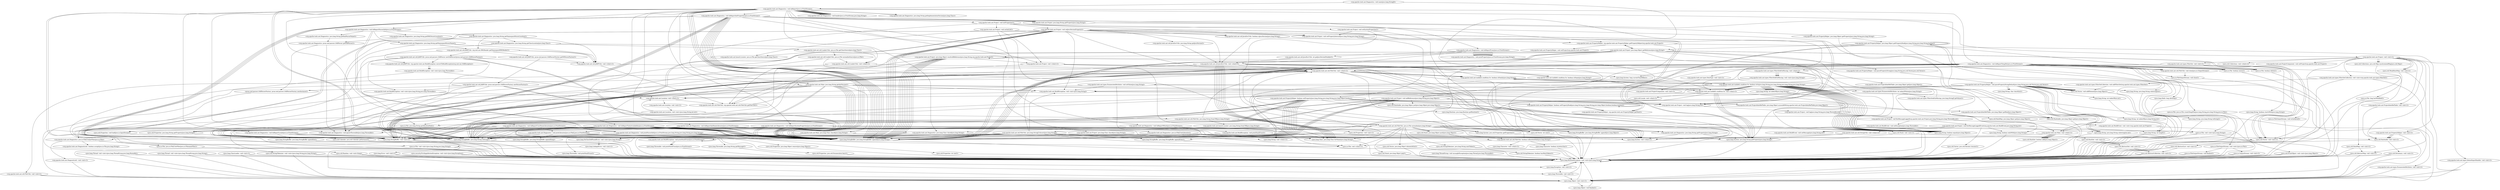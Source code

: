 digraph CallGraph {
"<org.apache.tools.ant.Diagnostics: void main(java.lang.String[])>" -> "<java.lang.System: void <clinit>()>";
"<org.apache.tools.ant.Diagnostics: void main(java.lang.String[])>" -> "<org.apache.tools.ant.Diagnostics: void doReport(java.io.PrintStream)>";
"<java.lang.ThreadGroup: void uncaughtException(java.lang.Thread,java.lang.Throwable)>" -> "<java.lang.RuntimeException: void <init>(java.lang.String)>";
"<java.lang.ClassLoader: void <init>()>" -> "<java.lang.Object: void <init>()>";
"<java.lang.ClassLoader: void <init>()>" -> "<java.lang.RuntimeException: void <init>(java.lang.String)>";
"<java.security.PrivilegedActionException: void <init>(java.lang.Exception)>" -> "<java.lang.Exception: void <init>()>";
"<java.security.PrivilegedActionException: void <init>(java.lang.Exception)>" -> "<java.lang.RuntimeException: void <init>(java.lang.String)>";
"<java.lang.Thread: void <init>(java.lang.ThreadGroup,java.lang.Runnable)>" -> "<java.lang.Object: void <init>()>";
"<java.lang.Thread: void <init>(java.lang.ThreadGroup,java.lang.Runnable)>" -> "<java.lang.RuntimeException: void <init>(java.lang.String)>";
"<java.lang.Thread: void <init>(java.lang.ThreadGroup,java.lang.String)>" -> "<java.lang.Object: void <init>()>";
"<java.lang.Thread: void <init>(java.lang.ThreadGroup,java.lang.String)>" -> "<java.lang.RuntimeException: void <init>(java.lang.String)>";
"<org.apache.tools.ant.Diagnostics: void doReport(java.io.PrintStream)>" -> "<org.apache.tools.ant.Main: void <clinit>()>";
"<org.apache.tools.ant.Diagnostics: void doReport(java.io.PrintStream)>" -> "<org.apache.tools.ant.Diagnostics: void ignoreThrowable(java.lang.Throwable)>";
"<org.apache.tools.ant.Diagnostics: void doReport(java.io.PrintStream)>" -> "<org.apache.tools.ant.Diagnostics: void doReportProxy(java.io.PrintStream)>";
"<org.apache.tools.ant.Diagnostics: void doReport(java.io.PrintStream)>" -> "<org.apache.tools.ant.Diagnostics: void header(java.io.PrintStream,java.lang.String)>";
"<org.apache.tools.ant.Diagnostics: void doReport(java.io.PrintStream)>" -> "<org.apache.tools.ant.Diagnostics: void doReportLocale(java.io.PrintStream)>";
"<org.apache.tools.ant.Diagnostics: void doReport(java.io.PrintStream)>" -> "<org.apache.tools.ant.Diagnostics: void header(java.io.PrintStream,java.lang.String)>";
"<org.apache.tools.ant.Diagnostics: void doReport(java.io.PrintStream)>" -> "<org.apache.tools.ant.Diagnostics: void doReportTempDir(java.io.PrintStream)>";
"<org.apache.tools.ant.Diagnostics: void doReport(java.io.PrintStream)>" -> "<org.apache.tools.ant.Diagnostics: void header(java.io.PrintStream,java.lang.String)>";
"<org.apache.tools.ant.Diagnostics: void doReport(java.io.PrintStream)>" -> "<org.apache.tools.ant.Diagnostics: void doReportSystemProperties(java.io.PrintStream)>";
"<org.apache.tools.ant.Diagnostics: void doReport(java.io.PrintStream)>" -> "<org.apache.tools.ant.Diagnostics: void header(java.io.PrintStream,java.lang.String)>";
"<org.apache.tools.ant.Diagnostics: void doReport(java.io.PrintStream)>" -> "<org.apache.tools.ant.Diagnostics: void doReportParserInfo(java.io.PrintStream)>";
"<org.apache.tools.ant.Diagnostics: void doReport(java.io.PrintStream)>" -> "<org.apache.tools.ant.Diagnostics: void header(java.io.PrintStream,java.lang.String)>";
"<org.apache.tools.ant.Diagnostics: void doReport(java.io.PrintStream)>" -> "<org.apache.tools.ant.Diagnostics: void doReportWhich(java.io.PrintStream)>";
"<org.apache.tools.ant.Diagnostics: void doReport(java.io.PrintStream)>" -> "<org.apache.tools.ant.Diagnostics: void header(java.io.PrintStream,java.lang.String)>";
"<org.apache.tools.ant.Diagnostics: void doReport(java.io.PrintStream)>" -> "<org.apache.tools.ant.Diagnostics: void doReportTasksAvailability(java.io.PrintStream)>";
"<org.apache.tools.ant.Diagnostics: void doReport(java.io.PrintStream)>" -> "<org.apache.tools.ant.Diagnostics: void header(java.io.PrintStream,java.lang.String)>";
"<org.apache.tools.ant.Diagnostics: void doReport(java.io.PrintStream)>" -> "<org.apache.tools.ant.Diagnostics: void doReportUserHomeLibraries(java.io.PrintStream)>";
"<org.apache.tools.ant.Diagnostics: void doReport(java.io.PrintStream)>" -> "<org.apache.tools.ant.Diagnostics: void header(java.io.PrintStream,java.lang.String)>";
"<org.apache.tools.ant.Diagnostics: void doReport(java.io.PrintStream)>" -> "<org.apache.tools.ant.Diagnostics: void doReportAntHomeLibraries(java.io.PrintStream)>";
"<org.apache.tools.ant.Diagnostics: void doReport(java.io.PrintStream)>" -> "<org.apache.tools.ant.Diagnostics: void header(java.io.PrintStream,java.lang.String)>";
"<org.apache.tools.ant.Diagnostics: void doReport(java.io.PrintStream)>" -> "<org.apache.tools.ant.Diagnostics: void doReportAntProperties(java.io.PrintStream)>";
"<org.apache.tools.ant.Diagnostics: void doReport(java.io.PrintStream)>" -> "<org.apache.tools.ant.Diagnostics: void header(java.io.PrintStream,java.lang.String)>";
"<org.apache.tools.ant.Diagnostics: void doReport(java.io.PrintStream)>" -> "<org.apache.tools.ant.Diagnostics: java.lang.String getImplementationVersion(java.lang.Class)>";
"<org.apache.tools.ant.Diagnostics: void doReport(java.io.PrintStream)>" -> "<java.lang.StringBuffer: void <init>()>";
"<org.apache.tools.ant.Diagnostics: void doReport(java.io.PrintStream)>" -> "<java.lang.Class: java.lang.Class forName(java.lang.String)>";
"<org.apache.tools.ant.Diagnostics: void doReport(java.io.PrintStream)>" -> "<org.apache.tools.ant.Diagnostics: java.lang.String getImplementationVersion(java.lang.Class)>";
"<org.apache.tools.ant.Diagnostics: void doReport(java.io.PrintStream)>" -> "<org.apache.tools.ant.Diagnostics: java.lang.Class class$(java.lang.String)>";
"<org.apache.tools.ant.Diagnostics: void doReport(java.io.PrintStream)>" -> "<java.lang.StringBuffer: void <init>()>";
"<org.apache.tools.ant.Diagnostics: void doReport(java.io.PrintStream)>" -> "<org.apache.tools.ant.Diagnostics: void header(java.io.PrintStream,java.lang.String)>";
"<org.apache.tools.ant.Diagnostics: void doReport(java.io.PrintStream)>" -> "<org.apache.tools.ant.Main: java.lang.String getAntVersion()>";
"<java.lang.RuntimeException: void <init>(java.lang.String)>" -> "<java.lang.Exception: void <init>()>";
"<java.lang.RuntimeException: void <init>(java.lang.String)>" -> "<java.lang.RuntimeException: void <init>(java.lang.String)>";
"<java.lang.Object: void <init>()>" -> "<java.lang.Object: void finalize()>";
"<java.lang.Object: void <init>()>" -> "<java.lang.RuntimeException: void <init>(java.lang.String)>";
"<java.lang.Exception: void <init>()>" -> "<java.lang.Throwable: void <init>()>";
"<java.lang.Exception: void <init>()>" -> "<java.lang.RuntimeException: void <init>(java.lang.String)>";
"<org.apache.tools.ant.Main: void <clinit>()>" -> "<java.lang.System: void <clinit>()>";
"<org.apache.tools.ant.Main: void <clinit>()>" -> "<java.util.HashSet: void <init>()>";
"<org.apache.tools.ant.Diagnostics: void doReportProxy(java.io.PrintStream)>" -> "<org.apache.tools.ant.util.JavaEnvUtils: void <clinit>()>";
"<org.apache.tools.ant.Diagnostics: void doReportProxy(java.io.PrintStream)>" -> "<java.lang.Class: java.lang.Class forName(java.lang.String)>";
"<org.apache.tools.ant.Diagnostics: void doReportProxy(java.io.PrintStream)>" -> "<org.apache.tools.ant.Diagnostics: void printProperty(java.io.PrintStream,java.lang.String)>";
"<org.apache.tools.ant.Diagnostics: void doReportProxy(java.io.PrintStream)>" -> "<org.apache.tools.ant.util.JavaEnvUtils: int getJavaVersionNumber()>";
"<org.apache.tools.ant.Diagnostics: void doReportProxy(java.io.PrintStream)>" -> "<org.apache.tools.ant.Diagnostics: void printProperty(java.io.PrintStream,java.lang.String)>";
"<org.apache.tools.ant.Diagnostics: void doReportProxy(java.io.PrintStream)>" -> "<org.apache.tools.ant.Diagnostics: void printProperty(java.io.PrintStream,java.lang.String)>";
"<org.apache.tools.ant.Diagnostics: void doReportProxy(java.io.PrintStream)>" -> "<org.apache.tools.ant.Diagnostics: void printProperty(java.io.PrintStream,java.lang.String)>";
"<org.apache.tools.ant.Diagnostics: void doReportProxy(java.io.PrintStream)>" -> "<org.apache.tools.ant.Diagnostics: void printProperty(java.io.PrintStream,java.lang.String)>";
"<org.apache.tools.ant.Diagnostics: void doReportProxy(java.io.PrintStream)>" -> "<org.apache.tools.ant.Diagnostics: void printProperty(java.io.PrintStream,java.lang.String)>";
"<org.apache.tools.ant.Diagnostics: void doReportProxy(java.io.PrintStream)>" -> "<org.apache.tools.ant.Diagnostics: void printProperty(java.io.PrintStream,java.lang.String)>";
"<org.apache.tools.ant.Diagnostics: void doReportProxy(java.io.PrintStream)>" -> "<org.apache.tools.ant.Diagnostics: void printProperty(java.io.PrintStream,java.lang.String)>";
"<org.apache.tools.ant.Diagnostics: void doReportProxy(java.io.PrintStream)>" -> "<org.apache.tools.ant.Diagnostics: void printProperty(java.io.PrintStream,java.lang.String)>";
"<org.apache.tools.ant.Diagnostics: void doReportProxy(java.io.PrintStream)>" -> "<org.apache.tools.ant.Diagnostics: void printProperty(java.io.PrintStream,java.lang.String)>";
"<org.apache.tools.ant.Diagnostics: void doReportProxy(java.io.PrintStream)>" -> "<org.apache.tools.ant.Diagnostics: void printProperty(java.io.PrintStream,java.lang.String)>";
"<org.apache.tools.ant.Diagnostics: void doReportProxy(java.io.PrintStream)>" -> "<org.apache.tools.ant.Diagnostics: void printProperty(java.io.PrintStream,java.lang.String)>";
"<org.apache.tools.ant.Diagnostics: void doReportProxy(java.io.PrintStream)>" -> "<org.apache.tools.ant.Diagnostics: void printProperty(java.io.PrintStream,java.lang.String)>";
"<org.apache.tools.ant.Diagnostics: void doReportProxy(java.io.PrintStream)>" -> "<org.apache.tools.ant.Diagnostics: void printProperty(java.io.PrintStream,java.lang.String)>";
"<org.apache.tools.ant.Diagnostics: void doReportProxy(java.io.PrintStream)>" -> "<org.apache.tools.ant.Diagnostics: void printProperty(java.io.PrintStream,java.lang.String)>";
"<org.apache.tools.ant.Diagnostics: void doReportProxy(java.io.PrintStream)>" -> "<org.apache.tools.ant.Diagnostics: void printProperty(java.io.PrintStream,java.lang.String)>";
"<org.apache.tools.ant.Diagnostics: void doReportLocale(java.io.PrintStream)>" -> "<java.util.Calendar: java.util.Calendar getInstance()>";
"<org.apache.tools.ant.Diagnostics: void doReportLocale(java.io.PrintStream)>" -> "<java.lang.StringBuffer: void <init>()>";
"<org.apache.tools.ant.Diagnostics: void doReportTempDir(java.io.PrintStream)>" -> "<java.lang.System: void <clinit>()>";
"<org.apache.tools.ant.Diagnostics: void doReportTempDir(java.io.PrintStream)>" -> "<org.apache.tools.ant.util.FileUtils: void close(java.io.OutputStream)>";
"<org.apache.tools.ant.Diagnostics: void doReportTempDir(java.io.PrintStream)>" -> "<org.apache.tools.ant.util.FileUtils: void close(java.io.OutputStream)>";
"<org.apache.tools.ant.Diagnostics: void doReportTempDir(java.io.PrintStream)>" -> "<java.lang.StringBuffer: void <init>()>";
"<org.apache.tools.ant.Diagnostics: void doReportTempDir(java.io.PrintStream)>" -> "<java.lang.StringBuffer: void <init>()>";
"<org.apache.tools.ant.Diagnostics: void doReportTempDir(java.io.PrintStream)>" -> "<org.apache.tools.ant.Diagnostics: void ignoreThrowable(java.lang.Throwable)>";
"<org.apache.tools.ant.Diagnostics: void doReportTempDir(java.io.PrintStream)>" -> "<org.apache.tools.ant.util.FileUtils: void close(java.io.OutputStream)>";
"<org.apache.tools.ant.Diagnostics: void doReportTempDir(java.io.PrintStream)>" -> "<java.lang.Math: long abs(long)>";
"<org.apache.tools.ant.Diagnostics: void doReportTempDir(java.io.PrintStream)>" -> "<java.lang.StringBuffer: void <init>()>";
"<org.apache.tools.ant.Diagnostics: void doReportTempDir(java.io.PrintStream)>" -> "<java.io.FileOutputStream: void <init>(java.io.File)>";
"<org.apache.tools.ant.Diagnostics: void doReportTempDir(java.io.PrintStream)>" -> "<java.io.File: java.io.File createTempFile(java.lang.String,java.lang.String,java.io.File)>";
"<org.apache.tools.ant.Diagnostics: void doReportTempDir(java.io.PrintStream)>" -> "<java.lang.System: long currentTimeMillis()>";
"<org.apache.tools.ant.Diagnostics: void doReportTempDir(java.io.PrintStream)>" -> "<java.lang.StringBuffer: void <init>()>";
"<org.apache.tools.ant.Diagnostics: void doReportTempDir(java.io.PrintStream)>" -> "<java.io.File: void <init>(java.lang.String)>";
"<org.apache.tools.ant.Diagnostics: void doReportTempDir(java.io.PrintStream)>" -> "<java.lang.StringBuffer: void <init>()>";
"<org.apache.tools.ant.Diagnostics: void doReportTempDir(java.io.PrintStream)>" -> "<java.lang.System: java.lang.String getProperty(java.lang.String)>";
"<org.apache.tools.ant.Diagnostics: void doReportTempDir(java.io.PrintStream)>" -> "<org.apache.tools.ant.util.FileUtils: void <clinit>()>";
"<org.apache.tools.ant.Diagnostics: void doReportTempDir(java.io.PrintStream)>" -> "<org.apache.tools.ant.util.FileUtils: void <clinit>()>";
"<org.apache.tools.ant.Diagnostics: void doReportTempDir(java.io.PrintStream)>" -> "<org.apache.tools.ant.util.FileUtils: void <clinit>()>";
"<org.apache.tools.ant.Diagnostics: void doReportTempDir(java.io.PrintStream)>" -> "<java.io.File: void <clinit>()>";
"<org.apache.tools.ant.Diagnostics: void doReportSystemProperties(java.io.PrintStream)>" -> "<java.lang.System: void <clinit>()>";
"<org.apache.tools.ant.Diagnostics: void doReportSystemProperties(java.io.PrintStream)>" -> "<org.apache.tools.ant.Diagnostics: void ignoreThrowable(java.lang.Throwable)>";
"<org.apache.tools.ant.Diagnostics: void doReportSystemProperties(java.io.PrintStream)>" -> "<java.lang.StringBuffer: void <init>()>";
"<org.apache.tools.ant.Diagnostics: void doReportSystemProperties(java.io.PrintStream)>" -> "<org.apache.tools.ant.Diagnostics: java.lang.String getProperty(java.lang.String)>";
"<org.apache.tools.ant.Diagnostics: void doReportSystemProperties(java.io.PrintStream)>" -> "<java.lang.System: java.util.Properties getProperties()>";
"<org.apache.tools.ant.Diagnostics: void doReportParserInfo(java.io.PrintStream)>" -> "<org.apache.tools.ant.Diagnostics: java.lang.String getXmlParserName()>";
"<org.apache.tools.ant.Diagnostics: void doReportParserInfo(java.io.PrintStream)>" -> "<org.apache.tools.ant.Diagnostics: void printParserInfo(java.io.PrintStream,java.lang.String,java.lang.String,java.lang.String)>";
"<org.apache.tools.ant.Diagnostics: void doReportParserInfo(java.io.PrintStream)>" -> "<org.apache.tools.ant.Diagnostics: java.lang.String getNamespaceParserLocation()>";
"<org.apache.tools.ant.Diagnostics: void doReportParserInfo(java.io.PrintStream)>" -> "<org.apache.tools.ant.Diagnostics: java.lang.String getNamespaceParserName()>";
"<org.apache.tools.ant.Diagnostics: void doReportParserInfo(java.io.PrintStream)>" -> "<org.apache.tools.ant.Diagnostics: void printParserInfo(java.io.PrintStream,java.lang.String,java.lang.String,java.lang.String)>";
"<org.apache.tools.ant.Diagnostics: void doReportParserInfo(java.io.PrintStream)>" -> "<org.apache.tools.ant.Diagnostics: java.lang.String getXMLParserLocation()>";
"<org.apache.tools.ant.Diagnostics: void doReportWhich(java.io.PrintStream)>" -> "<java.lang.String: void <clinit>()>";
"<org.apache.tools.ant.Diagnostics: void doReportWhich(java.io.PrintStream)>" -> "<org.apache.tools.ant.Diagnostics: java.lang.Class class$(java.lang.String)>";
"<org.apache.tools.ant.Diagnostics: void doReportWhich(java.io.PrintStream)>" -> "<java.lang.Class: java.lang.Class forName(java.lang.String)>";
"<org.apache.tools.ant.Diagnostics: void doReportTasksAvailability(java.io.PrintStream)>" -> "<org.apache.tools.ant.Diagnostics: java.lang.Class class$(java.lang.String)>";
"<org.apache.tools.ant.Diagnostics: void doReportTasksAvailability(java.io.PrintStream)>" -> "<java.lang.StringBuffer: void <init>()>";
"<org.apache.tools.ant.Diagnostics: void doReportTasksAvailability(java.io.PrintStream)>" -> "<java.lang.StringBuffer: void <init>()>";
"<org.apache.tools.ant.Diagnostics: void doReportTasksAvailability(java.io.PrintStream)>" -> "<java.lang.StringBuffer: void <init>()>";
"<org.apache.tools.ant.Diagnostics: void doReportTasksAvailability(java.io.PrintStream)>" -> "<java.lang.Class: java.lang.Class forName(java.lang.String)>";
"<org.apache.tools.ant.Diagnostics: void doReportTasksAvailability(java.io.PrintStream)>" -> "<java.util.Properties: void <init>()>";
"<org.apache.tools.ant.Diagnostics: void doReportUserHomeLibraries(java.io.PrintStream)>" -> "<java.lang.System: void <clinit>()>";
"<org.apache.tools.ant.Diagnostics: void doReportUserHomeLibraries(java.io.PrintStream)>" -> "<org.apache.tools.ant.Diagnostics: void printLibraries(java.io.File[],java.io.PrintStream)>";
"<org.apache.tools.ant.Diagnostics: void doReportUserHomeLibraries(java.io.PrintStream)>" -> "<org.apache.tools.ant.Diagnostics: java.io.File[] listJarFiles(java.io.File)>";
"<org.apache.tools.ant.Diagnostics: void doReportUserHomeLibraries(java.io.PrintStream)>" -> "<java.io.File: void <init>(java.lang.String,java.lang.String)>";
"<org.apache.tools.ant.Diagnostics: void doReportUserHomeLibraries(java.io.PrintStream)>" -> "<java.lang.StringBuffer: void <init>()>";
"<org.apache.tools.ant.Diagnostics: void doReportUserHomeLibraries(java.io.PrintStream)>" -> "<java.lang.System: java.lang.String getProperty(java.lang.String)>";
"<org.apache.tools.ant.Diagnostics: void doReportUserHomeLibraries(java.io.PrintStream)>" -> "<java.io.File: void <clinit>()>";
"<org.apache.tools.ant.Diagnostics: void doReportAntHomeLibraries(java.io.PrintStream)>" -> "<java.lang.System: void <clinit>()>";
"<org.apache.tools.ant.Diagnostics: void doReportAntHomeLibraries(java.io.PrintStream)>" -> "<org.apache.tools.ant.Diagnostics: void printLibraries(java.io.File[],java.io.PrintStream)>";
"<org.apache.tools.ant.Diagnostics: void doReportAntHomeLibraries(java.io.PrintStream)>" -> "<org.apache.tools.ant.Diagnostics: java.io.File[] listLibraries()>";
"<org.apache.tools.ant.Diagnostics: void doReportAntHomeLibraries(java.io.PrintStream)>" -> "<java.lang.System: java.lang.String getProperty(java.lang.String)>";
"<org.apache.tools.ant.Diagnostics: void doReportAntHomeLibraries(java.io.PrintStream)>" -> "<java.lang.StringBuffer: void <init>()>";
"<org.apache.tools.ant.Diagnostics: void doReportAntProperties(java.io.PrintStream)>" -> "<org.apache.tools.ant.Project: void <clinit>()>";
"<org.apache.tools.ant.Diagnostics: void doReportAntProperties(java.io.PrintStream)>" -> "<java.lang.StringBuffer: void <init>()>";
"<org.apache.tools.ant.Diagnostics: void doReportAntProperties(java.io.PrintStream)>" -> "<java.lang.StringBuffer: void <init>()>";
"<org.apache.tools.ant.Diagnostics: void doReportAntProperties(java.io.PrintStream)>" -> "<java.lang.StringBuffer: void <init>()>";
"<org.apache.tools.ant.Diagnostics: void doReportAntProperties(java.io.PrintStream)>" -> "<java.lang.StringBuffer: void <init>()>";
"<org.apache.tools.ant.Diagnostics: void doReportAntProperties(java.io.PrintStream)>" -> "<org.apache.tools.ant.Project: void <init>()>";
"<java.lang.StringBuffer: void <init>()>" -> "<java.lang.Object: void <init>()>";
"<java.lang.StringBuffer: void <init>()>" -> "<java.lang.RuntimeException: void <init>(java.lang.String)>";
"<java.lang.Class: java.lang.Class forName(java.lang.String)>" -> "<java.lang.RuntimeException: void <init>(java.lang.String)>";
"<org.apache.tools.ant.Diagnostics: java.lang.Class class$(java.lang.String)>" -> "<java.lang.Class: java.lang.Class forName(java.lang.String)>";
"<org.apache.tools.ant.Diagnostics: java.lang.Class class$(java.lang.String)>" -> "<java.lang.NoClassDefFoundError: void <init>(java.lang.String)>";
"<org.apache.tools.ant.Main: java.lang.String getAntVersion()>" -> "<org.apache.tools.ant.Main: void <clinit>()>";
"<org.apache.tools.ant.Main: java.lang.String getAntVersion()>" -> "<org.apache.tools.ant.BuildException: void <init>(java.lang.String)>";
"<org.apache.tools.ant.Main: java.lang.String getAntVersion()>" -> "<org.apache.tools.ant.BuildException: void <init>(java.lang.String)>";
"<org.apache.tools.ant.Main: java.lang.String getAntVersion()>" -> "<java.lang.StringBuffer: void <init>()>";
"<org.apache.tools.ant.Main: java.lang.String getAntVersion()>" -> "<java.lang.StringBuffer: void <init>()>";
"<org.apache.tools.ant.Main: java.lang.String getAntVersion()>" -> "<org.apache.tools.ant.Main: java.lang.Class class$(java.lang.String)>";
"<org.apache.tools.ant.Main: java.lang.String getAntVersion()>" -> "<java.util.Properties: void <init>()>";
"<java.lang.Object: void finalize()>" -> "<java.lang.RuntimeException: void <init>(java.lang.String)>";
"<java.lang.Throwable: void <init>()>" -> "<java.lang.Object: void <init>()>";
"<java.lang.Throwable: void <init>()>" -> "<java.lang.RuntimeException: void <init>(java.lang.String)>";
"<java.util.HashSet: void <init>()>" -> "<java.util.AbstractSet: void <init>()>";
"<java.util.HashSet: void <init>()>" -> "<java.lang.RuntimeException: void <init>(java.lang.String)>";
"<org.apache.tools.ant.util.JavaEnvUtils: void <clinit>()>" -> "<org.apache.tools.ant.taskdefs.condition.Os: void <clinit>()>";
"<org.apache.tools.ant.util.JavaEnvUtils: void <clinit>()>" -> "<java.lang.Class: java.lang.Class forName(java.lang.String)>";
"<org.apache.tools.ant.util.JavaEnvUtils: void <clinit>()>" -> "<java.lang.Class: java.lang.Class forName(java.lang.String)>";
"<org.apache.tools.ant.util.JavaEnvUtils: void <clinit>()>" -> "<java.lang.Class: java.lang.Class forName(java.lang.String)>";
"<org.apache.tools.ant.util.JavaEnvUtils: void <clinit>()>" -> "<java.lang.Class: java.lang.Class forName(java.lang.String)>";
"<org.apache.tools.ant.util.JavaEnvUtils: void <clinit>()>" -> "<java.lang.Class: java.lang.Class forName(java.lang.String)>";
"<org.apache.tools.ant.util.JavaEnvUtils: void <clinit>()>" -> "<java.lang.Class: java.lang.Class forName(java.lang.String)>";
"<org.apache.tools.ant.util.JavaEnvUtils: void <clinit>()>" -> "<java.lang.Class: java.lang.Class forName(java.lang.String)>";
"<org.apache.tools.ant.util.JavaEnvUtils: void <clinit>()>" -> "<org.apache.tools.ant.util.FileUtils: org.apache.tools.ant.util.FileUtils getFileUtils()>";
"<org.apache.tools.ant.util.JavaEnvUtils: void <clinit>()>" -> "<java.lang.System: java.lang.String getProperty(java.lang.String)>";
"<org.apache.tools.ant.util.JavaEnvUtils: void <clinit>()>" -> "<org.apache.tools.ant.taskdefs.condition.Os: boolean isName(java.lang.String)>";
"<org.apache.tools.ant.util.JavaEnvUtils: void <clinit>()>" -> "<org.apache.tools.ant.taskdefs.condition.Os: boolean isName(java.lang.String)>";
"<org.apache.tools.ant.util.JavaEnvUtils: void <clinit>()>" -> "<org.apache.tools.ant.taskdefs.condition.Os: boolean isFamily(java.lang.String)>";
"<org.apache.tools.ant.util.JavaEnvUtils: void <clinit>()>" -> "<org.apache.tools.ant.util.FileUtils: void <clinit>()>";
"<org.apache.tools.ant.util.JavaEnvUtils: void <clinit>()>" -> "<java.lang.System: void <clinit>()>";
"<org.apache.tools.ant.Diagnostics: void printProperty(java.io.PrintStream,java.lang.String)>" -> "<org.apache.tools.ant.Diagnostics: java.lang.String getProperty(java.lang.String)>";
"<org.apache.tools.ant.util.JavaEnvUtils: int getJavaVersionNumber()>" -> "<org.apache.tools.ant.util.JavaEnvUtils: void <clinit>()>";
"<java.util.Calendar: java.util.Calendar getInstance()>" -> "<java.lang.RuntimeException: void <init>(java.lang.String)>";
"<java.lang.Math: long abs(long)>" -> "<java.lang.RuntimeException: void <init>(java.lang.String)>";
"<java.io.FileOutputStream: void <init>(java.io.File)>" -> "<java.io.FileOutputStream: void finalize()>";
"<java.io.FileOutputStream: void <init>(java.io.File)>" -> "<java.lang.RuntimeException: void <init>(java.lang.String)>";
"<java.io.FileOutputStream: void <init>(java.io.File)>" -> "<java.io.OutputStream: void <init>()>";
"<java.io.File: java.io.File createTempFile(java.lang.String,java.lang.String,java.io.File)>" -> "<java.lang.RuntimeException: void <init>(java.lang.String)>";
"<java.io.File: void <init>(java.lang.String)>" -> "<java.lang.Object: void <init>()>";
"<java.io.File: void <init>(java.lang.String)>" -> "<java.lang.RuntimeException: void <init>(java.lang.String)>";
"<java.lang.System: java.lang.String getProperty(java.lang.String)>" -> "<java.lang.RuntimeException: void <init>(java.lang.String)>";
"<org.apache.tools.ant.util.FileUtils: void <clinit>()>" -> "<java.lang.System: void <clinit>()>";
"<org.apache.tools.ant.util.FileUtils: void <clinit>()>" -> "<org.apache.tools.ant.taskdefs.condition.Os: boolean isFamily(java.lang.String)>";
"<org.apache.tools.ant.util.FileUtils: void <clinit>()>" -> "<org.apache.tools.ant.taskdefs.condition.Os: boolean isFamily(java.lang.String)>";
"<org.apache.tools.ant.util.FileUtils: void <clinit>()>" -> "<org.apache.tools.ant.taskdefs.condition.Os: boolean isFamily(java.lang.String)>";
"<org.apache.tools.ant.util.FileUtils: void <clinit>()>" -> "<org.apache.tools.ant.taskdefs.condition.Os: boolean isFamily(java.lang.String)>";
"<org.apache.tools.ant.util.FileUtils: void <clinit>()>" -> "<java.util.Random: void <init>(long)>";
"<org.apache.tools.ant.util.FileUtils: void <clinit>()>" -> "<java.lang.Runtime: java.lang.Runtime getRuntime()>";
"<org.apache.tools.ant.util.FileUtils: void <clinit>()>" -> "<java.lang.System: long currentTimeMillis()>";
"<org.apache.tools.ant.util.FileUtils: void <clinit>()>" -> "<org.apache.tools.ant.util.FileUtils: void <init>()>";
"<org.apache.tools.ant.util.FileUtils: void <clinit>()>" -> "<org.apache.tools.ant.taskdefs.condition.Os: void <clinit>()>";
"<org.apache.tools.ant.Diagnostics: java.lang.String getProperty(java.lang.String)>" -> "<java.lang.System: void <clinit>()>";
"<org.apache.tools.ant.Diagnostics: java.lang.String getProperty(java.lang.String)>" -> "<java.lang.System: java.lang.String getProperty(java.lang.String)>";
"<java.lang.System: java.util.Properties getProperties()>" -> "<java.lang.RuntimeException: void <init>(java.lang.String)>";
"<org.apache.tools.ant.Diagnostics: java.lang.String getXmlParserName()>" -> "<org.apache.tools.ant.Diagnostics: javax.xml.parsers.SAXParser getSAXParser()>";
"<org.apache.tools.ant.Diagnostics: void printParserInfo(java.io.PrintStream,java.lang.String,java.lang.String,java.lang.String)>" -> "<java.lang.StringBuffer: void <init>()>";
"<org.apache.tools.ant.Diagnostics: void printParserInfo(java.io.PrintStream,java.lang.String,java.lang.String,java.lang.String)>" -> "<java.lang.StringBuffer: void <init>()>";
"<org.apache.tools.ant.Diagnostics: java.lang.String getNamespaceParserLocation()>" -> "<org.apache.tools.ant.util.JAXPUtils: void <clinit>()>";
"<org.apache.tools.ant.Diagnostics: java.lang.String getNamespaceParserLocation()>" -> "<org.apache.tools.ant.Diagnostics: void ignoreThrowable(java.lang.Throwable)>";
"<org.apache.tools.ant.Diagnostics: java.lang.String getNamespaceParserLocation()>" -> "<org.apache.tools.ant.Diagnostics: java.lang.String getClassLocation(java.lang.Class)>";
"<org.apache.tools.ant.Diagnostics: java.lang.String getNamespaceParserLocation()>" -> "<org.apache.tools.ant.util.JAXPUtils: org.xml.sax.XMLReader getNamespaceXMLReader()>";
"<org.apache.tools.ant.Diagnostics: java.lang.String getNamespaceParserName()>" -> "<org.apache.tools.ant.util.JAXPUtils: void <clinit>()>";
"<org.apache.tools.ant.Diagnostics: java.lang.String getNamespaceParserName()>" -> "<org.apache.tools.ant.Diagnostics: void ignoreThrowable(java.lang.Throwable)>";
"<org.apache.tools.ant.Diagnostics: java.lang.String getNamespaceParserName()>" -> "<org.apache.tools.ant.util.JAXPUtils: org.xml.sax.XMLReader getNamespaceXMLReader()>";
"<org.apache.tools.ant.Diagnostics: java.lang.String getXMLParserLocation()>" -> "<org.apache.tools.ant.Diagnostics: javax.xml.parsers.SAXParser getSAXParser()>";
"<org.apache.tools.ant.Diagnostics: java.lang.String getXMLParserLocation()>" -> "<org.apache.tools.ant.Diagnostics: java.lang.String getClassLocation(java.lang.Class)>";
"<java.util.Properties: void <init>()>" -> "<java.util.Hashtable: void <init>()>";
"<java.util.Properties: void <init>()>" -> "<java.lang.RuntimeException: void <init>(java.lang.String)>";
"<org.apache.tools.ant.Diagnostics: void printLibraries(java.io.File[],java.io.PrintStream)>" -> "<java.lang.StringBuffer: void <init>()>";
"<org.apache.tools.ant.Diagnostics: java.io.File[] listJarFiles(java.io.File)>" -> "<org.apache.tools.ant.Diagnostics$1: void <init>()>";
"<java.io.File: void <init>(java.lang.String,java.lang.String)>" -> "<java.lang.Object: void <init>()>";
"<java.io.File: void <init>(java.lang.String,java.lang.String)>" -> "<java.lang.RuntimeException: void <init>(java.lang.String)>";
"<org.apache.tools.ant.Diagnostics: java.io.File[] listLibraries()>" -> "<java.lang.System: void <clinit>()>";
"<org.apache.tools.ant.Diagnostics: java.io.File[] listLibraries()>" -> "<org.apache.tools.ant.Diagnostics: java.io.File[] listJarFiles(java.io.File)>";
"<org.apache.tools.ant.Diagnostics: java.io.File[] listLibraries()>" -> "<java.io.File: void <init>(java.lang.String,java.lang.String)>";
"<org.apache.tools.ant.Diagnostics: java.io.File[] listLibraries()>" -> "<java.lang.System: java.lang.String getProperty(java.lang.String)>";
"<org.apache.tools.ant.Diagnostics: java.io.File[] listLibraries()>" -> "<java.io.File: void <clinit>()>";
"<org.apache.tools.ant.Project: void <clinit>()>" -> "<java.lang.System: void <clinit>()>";
"<org.apache.tools.ant.Project: void <clinit>()>" -> "<org.apache.tools.ant.util.FileUtils: org.apache.tools.ant.util.FileUtils getFileUtils()>";
"<org.apache.tools.ant.Project: void <clinit>()>" -> "<java.lang.System: java.lang.String getProperty(java.lang.String)>";
"<org.apache.tools.ant.Project: void <clinit>()>" -> "<org.apache.tools.ant.util.FileUtils: void <clinit>()>";
"<org.apache.tools.ant.Project: void <init>()>" -> "<java.util.Collections: void <clinit>()>";
"<org.apache.tools.ant.Project: void <init>()>" -> "<org.apache.tools.ant.input.DefaultInputHandler: void <init>()>";
"<org.apache.tools.ant.Project: void <init>()>" -> "<java.util.Collections: java.util.Map synchronizedMap(java.util.Map)>";
"<org.apache.tools.ant.Project: void <init>()>" -> "<java.util.WeakHashMap: void <init>()>";
"<org.apache.tools.ant.Project: void <init>()>" -> "<java.util.Collections: java.util.Map synchronizedMap(java.util.Map)>";
"<org.apache.tools.ant.Project: void <init>()>" -> "<java.util.WeakHashMap: void <init>()>";
"<org.apache.tools.ant.Project: void <init>()>" -> "<java.util.Vector: void <init>()>";
"<org.apache.tools.ant.Project: void <init>()>" -> "<org.apache.tools.ant.types.FilterSetCollection: void <init>(org.apache.tools.ant.types.FilterSet)>";
"<org.apache.tools.ant.Project: void <init>()>" -> "<org.apache.tools.ant.types.FilterSet: void <init>()>";
"<org.apache.tools.ant.Project: void <init>()>" -> "<java.util.Hashtable: void <init>()>";
"<org.apache.tools.ant.Project: void <init>()>" -> "<java.util.HashMap: void <init>()>";
"<org.apache.tools.ant.Project: void <init>()>" -> "<org.apache.tools.ant.Project$AntRefTable: void <init>()>";
"<org.apache.tools.ant.Project: void <init>()>" -> "<java.lang.Object: void <init>()>";
"<java.lang.NoClassDefFoundError: void <init>(java.lang.String)>" -> "<java.lang.LinkageError: void <init>()>";
"<java.lang.NoClassDefFoundError: void <init>(java.lang.String)>" -> "<java.lang.RuntimeException: void <init>(java.lang.String)>";
"<org.apache.tools.ant.BuildException: void <init>(java.lang.String)>" -> "<org.apache.tools.ant.Location: void <clinit>()>";
"<org.apache.tools.ant.BuildException: void <init>(java.lang.String)>" -> "<java.lang.RuntimeException: void <init>(java.lang.String)>";
"<org.apache.tools.ant.Main: java.lang.Class class$(java.lang.String)>" -> "<java.lang.Class: java.lang.Class forName(java.lang.String)>";
"<org.apache.tools.ant.Main: java.lang.Class class$(java.lang.String)>" -> "<java.lang.NoClassDefFoundError: void <init>(java.lang.String)>";
"<java.util.AbstractSet: void <init>()>" -> "<java.util.AbstractCollection: void <init>()>";
"<java.util.AbstractSet: void <init>()>" -> "<java.lang.RuntimeException: void <init>(java.lang.String)>";
"<org.apache.tools.ant.taskdefs.condition.Os: void <clinit>()>" -> "<java.lang.System: void <clinit>()>";
"<org.apache.tools.ant.taskdefs.condition.Os: void <clinit>()>" -> "<java.lang.System: java.lang.String getProperty(java.lang.String)>";
"<org.apache.tools.ant.taskdefs.condition.Os: void <clinit>()>" -> "<java.lang.System: java.lang.String getProperty(java.lang.String)>";
"<org.apache.tools.ant.taskdefs.condition.Os: void <clinit>()>" -> "<java.lang.System: java.lang.String getProperty(java.lang.String)>";
"<org.apache.tools.ant.taskdefs.condition.Os: void <clinit>()>" -> "<java.lang.System: java.lang.String getProperty(java.lang.String)>";
"<org.apache.tools.ant.taskdefs.condition.Os: void <clinit>()>" -> "<java.util.Locale: void <clinit>()>";
"<org.apache.tools.ant.util.FileUtils: org.apache.tools.ant.util.FileUtils getFileUtils()>" -> "<org.apache.tools.ant.util.FileUtils: void <clinit>()>";
"<org.apache.tools.ant.taskdefs.condition.Os: boolean isName(java.lang.String)>" -> "<org.apache.tools.ant.taskdefs.condition.Os: void <clinit>()>";
"<org.apache.tools.ant.taskdefs.condition.Os: boolean isName(java.lang.String)>" -> "<org.apache.tools.ant.taskdefs.condition.Os: boolean isOs(java.lang.String,java.lang.String,java.lang.String,java.lang.String)>";
"<org.apache.tools.ant.taskdefs.condition.Os: boolean isFamily(java.lang.String)>" -> "<org.apache.tools.ant.taskdefs.condition.Os: void <clinit>()>";
"<org.apache.tools.ant.taskdefs.condition.Os: boolean isFamily(java.lang.String)>" -> "<org.apache.tools.ant.taskdefs.condition.Os: boolean isOs(java.lang.String,java.lang.String,java.lang.String,java.lang.String)>";
"<java.io.FileOutputStream: void finalize()>" -> "<java.lang.RuntimeException: void <init>(java.lang.String)>";
"<java.io.OutputStream: void <init>()>" -> "<java.lang.Object: void <init>()>";
"<java.io.OutputStream: void <init>()>" -> "<java.lang.RuntimeException: void <init>(java.lang.String)>";
"<java.util.Random: void <init>(long)>" -> "<java.lang.Object: void <init>()>";
"<java.util.Random: void <init>(long)>" -> "<java.lang.RuntimeException: void <init>(java.lang.String)>";
"<java.lang.Runtime: java.lang.Runtime getRuntime()>" -> "<java.lang.RuntimeException: void <init>(java.lang.String)>";
"<org.apache.tools.ant.util.FileUtils: void <init>()>" -> "<java.lang.Object: void <init>()>";
"<org.apache.tools.ant.util.FileUtils: void <init>()>" -> "<java.lang.Object: void <init>()>";
"<org.apache.tools.ant.Diagnostics: javax.xml.parsers.SAXParser getSAXParser()>" -> "<javax.xml.parsers.SAXParserFactory: javax.xml.parsers.SAXParserFactory newInstance()>";
"<org.apache.tools.ant.Diagnostics: javax.xml.parsers.SAXParser getSAXParser()>" -> "<org.apache.tools.ant.Diagnostics: void ignoreThrowable(java.lang.Throwable)>";
"<org.apache.tools.ant.util.JAXPUtils: void <clinit>()>" -> "<org.apache.tools.ant.util.FileUtils: void <clinit>()>";
"<org.apache.tools.ant.util.JAXPUtils: void <clinit>()>" -> "<org.apache.tools.ant.util.FileUtils: org.apache.tools.ant.util.FileUtils getFileUtils()>";
"<org.apache.tools.ant.Diagnostics: java.lang.String getClassLocation(java.lang.Class)>" -> "<org.apache.tools.ant.util.LoaderUtils: void <clinit>()>";
"<org.apache.tools.ant.Diagnostics: java.lang.String getClassLocation(java.lang.Class)>" -> "<org.apache.tools.ant.util.LoaderUtils: java.io.File getClassSource(java.lang.Class)>";
"<org.apache.tools.ant.util.JAXPUtils: org.xml.sax.XMLReader getNamespaceXMLReader()>" -> "<org.apache.tools.ant.util.JAXPUtils: void <clinit>()>";
"<org.apache.tools.ant.util.JAXPUtils: org.xml.sax.XMLReader getNamespaceXMLReader()>" -> "<org.apache.tools.ant.util.JAXPUtils: org.apache.tools.ant.BuildException convertToBuildException(org.xml.sax.SAXException)>";
"<org.apache.tools.ant.util.JAXPUtils: org.xml.sax.XMLReader getNamespaceXMLReader()>" -> "<org.apache.tools.ant.util.JAXPUtils: javax.xml.parsers.SAXParser newSAXParser(javax.xml.parsers.SAXParserFactory)>";
"<org.apache.tools.ant.util.JAXPUtils: org.xml.sax.XMLReader getNamespaceXMLReader()>" -> "<org.apache.tools.ant.util.JAXPUtils: javax.xml.parsers.SAXParserFactory getNSParserFactory()>";
"<org.apache.tools.ant.util.JAXPUtils: org.xml.sax.XMLReader getNamespaceXMLReader()>" -> "<org.apache.tools.ant.util.JAXPUtils: void <clinit>()>";
"<java.util.Hashtable: void <init>()>" -> "<java.util.Dictionary: void <init>()>";
"<java.util.Hashtable: void <init>()>" -> "<java.lang.RuntimeException: void <init>(java.lang.String)>";
"<org.apache.tools.ant.Diagnostics$1: void <init>()>" -> "<java.lang.Object: void <init>()>";
"<org.apache.tools.ant.input.DefaultInputHandler: void <init>()>" -> "<java.lang.Object: void <init>()>";
"<java.util.Collections: java.util.Map synchronizedMap(java.util.Map)>" -> "<java.lang.RuntimeException: void <init>(java.lang.String)>";
"<java.util.WeakHashMap: void <init>()>" -> "<java.util.AbstractMap: void <init>()>";
"<java.util.WeakHashMap: void <init>()>" -> "<java.lang.RuntimeException: void <init>(java.lang.String)>";
"<java.util.Vector: void <init>()>" -> "<java.util.AbstractList: void <init>()>";
"<java.util.Vector: void <init>()>" -> "<java.lang.RuntimeException: void <init>(java.lang.String)>";
"<org.apache.tools.ant.types.FilterSetCollection: void <init>(org.apache.tools.ant.types.FilterSet)>" -> "<java.lang.Object: void <init>()>";
"<org.apache.tools.ant.types.FilterSetCollection: void <init>(org.apache.tools.ant.types.FilterSet)>" -> "<java.util.Vector: void <init>()>";
"<org.apache.tools.ant.types.FilterSet: void <init>()>" -> "<org.apache.tools.ant.types.FilterSet$OnMissing: void <clinit>()>";
"<org.apache.tools.ant.types.FilterSet: void <init>()>" -> "<java.util.Vector: void <init>()>";
"<org.apache.tools.ant.types.FilterSet: void <init>()>" -> "<java.util.Vector: void <init>()>";
"<org.apache.tools.ant.types.FilterSet: void <init>()>" -> "<org.apache.tools.ant.types.DataType: void <init>()>";
"<java.util.HashMap: void <init>()>" -> "<java.util.AbstractMap: void <init>()>";
"<java.util.HashMap: void <init>()>" -> "<java.lang.RuntimeException: void <init>(java.lang.String)>";
"<org.apache.tools.ant.Project$AntRefTable: void <init>()>" -> "<java.util.Hashtable: void <init>()>";
"<java.lang.LinkageError: void <init>()>" -> "<java.lang.Error: void <init>()>";
"<java.lang.LinkageError: void <init>()>" -> "<java.lang.RuntimeException: void <init>(java.lang.String)>";
"<org.apache.tools.ant.Location: void <clinit>()>" -> "<org.apache.tools.ant.util.FileUtils: void <clinit>()>";
"<org.apache.tools.ant.Location: void <clinit>()>" -> "<org.apache.tools.ant.util.FileUtils: org.apache.tools.ant.util.FileUtils getFileUtils()>";
"<org.apache.tools.ant.Location: void <clinit>()>" -> "<org.apache.tools.ant.Location: void <init>()>";
"<java.util.AbstractCollection: void <init>()>" -> "<java.lang.Object: void <init>()>";
"<java.util.AbstractCollection: void <init>()>" -> "<java.lang.RuntimeException: void <init>(java.lang.String)>";
"<org.apache.tools.ant.taskdefs.condition.Os: boolean isOs(java.lang.String,java.lang.String,java.lang.String,java.lang.String)>" -> "<org.apache.tools.ant.taskdefs.condition.Os: void <clinit>()>";
"<org.apache.tools.ant.taskdefs.condition.Os: boolean isOs(java.lang.String,java.lang.String,java.lang.String,java.lang.String)>" -> "<org.apache.tools.ant.BuildException: void <init>(java.lang.String)>";
"<org.apache.tools.ant.taskdefs.condition.Os: boolean isOs(java.lang.String,java.lang.String,java.lang.String,java.lang.String)>" -> "<java.lang.StringBuffer: void <init>()>";
"<org.apache.tools.ant.taskdefs.condition.Os: boolean isOs(java.lang.String,java.lang.String,java.lang.String,java.lang.String)>" -> "<org.apache.tools.ant.taskdefs.condition.Os: boolean isFamily(java.lang.String)>";
"<org.apache.tools.ant.taskdefs.condition.Os: boolean isOs(java.lang.String,java.lang.String,java.lang.String,java.lang.String)>" -> "<org.apache.tools.ant.taskdefs.condition.Os: boolean isFamily(java.lang.String)>";
"<org.apache.tools.ant.taskdefs.condition.Os: boolean isOs(java.lang.String,java.lang.String,java.lang.String,java.lang.String)>" -> "<org.apache.tools.ant.taskdefs.condition.Os: boolean isFamily(java.lang.String)>";
"<org.apache.tools.ant.taskdefs.condition.Os: boolean isOs(java.lang.String,java.lang.String,java.lang.String,java.lang.String)>" -> "<org.apache.tools.ant.taskdefs.condition.Os: void <clinit>()>";
"<org.apache.tools.ant.taskdefs.condition.Os: boolean isOs(java.lang.String,java.lang.String,java.lang.String,java.lang.String)>" -> "<org.apache.tools.ant.taskdefs.condition.Os: void <clinit>()>";
"<org.apache.tools.ant.taskdefs.condition.Os: boolean isOs(java.lang.String,java.lang.String,java.lang.String,java.lang.String)>" -> "<org.apache.tools.ant.taskdefs.condition.Os: void <clinit>()>";
"<javax.xml.parsers.SAXParserFactory: javax.xml.parsers.SAXParserFactory newInstance()>" -> "<java.lang.RuntimeException: void <init>(java.lang.String)>";
"<org.apache.tools.ant.util.LoaderUtils: void <clinit>()>" -> "<org.apache.tools.ant.util.FileUtils: void <clinit>()>";
"<org.apache.tools.ant.util.LoaderUtils: void <clinit>()>" -> "<org.apache.tools.ant.util.FileUtils: org.apache.tools.ant.util.FileUtils getFileUtils()>";
"<org.apache.tools.ant.util.LoaderUtils: java.io.File getClassSource(java.lang.Class)>" -> "<org.apache.tools.ant.util.LoaderUtils: void <clinit>()>";
"<org.apache.tools.ant.util.LoaderUtils: java.io.File getClassSource(java.lang.Class)>" -> "<org.apache.tools.ant.util.LoaderUtils: java.io.File normalizeSource(java.io.File)>";
"<org.apache.tools.ant.util.LoaderUtils: java.io.File getClassSource(java.lang.Class)>" -> "<org.apache.tools.ant.launch.Locator: java.io.File getClassSource(java.lang.Class)>";
"<org.apache.tools.ant.util.JAXPUtils: org.apache.tools.ant.BuildException convertToBuildException(org.xml.sax.SAXException)>" -> "<org.apache.tools.ant.BuildException: void <init>(java.lang.Throwable)>";
"<org.apache.tools.ant.util.JAXPUtils: org.apache.tools.ant.BuildException convertToBuildException(org.xml.sax.SAXException)>" -> "<org.apache.tools.ant.BuildException: void <init>(java.lang.Throwable)>";
"<org.apache.tools.ant.util.JAXPUtils: javax.xml.parsers.SAXParser newSAXParser(javax.xml.parsers.SAXParserFactory)>" -> "<org.apache.tools.ant.util.JAXPUtils: void <clinit>()>";
"<org.apache.tools.ant.util.JAXPUtils: javax.xml.parsers.SAXParser newSAXParser(javax.xml.parsers.SAXParserFactory)>" -> "<org.apache.tools.ant.util.JAXPUtils: org.apache.tools.ant.BuildException convertToBuildException(org.xml.sax.SAXException)>";
"<org.apache.tools.ant.util.JAXPUtils: javax.xml.parsers.SAXParser newSAXParser(javax.xml.parsers.SAXParserFactory)>" -> "<org.apache.tools.ant.BuildException: void <init>(java.lang.String,java.lang.Throwable)>";
"<org.apache.tools.ant.util.JAXPUtils: javax.xml.parsers.SAXParser newSAXParser(javax.xml.parsers.SAXParserFactory)>" -> "<java.lang.StringBuffer: void <init>()>";
"<org.apache.tools.ant.util.JAXPUtils: javax.xml.parsers.SAXParserFactory getNSParserFactory()>" -> "<org.apache.tools.ant.util.JAXPUtils: void <clinit>()>";
"<org.apache.tools.ant.util.JAXPUtils: javax.xml.parsers.SAXParserFactory getNSParserFactory()>" -> "<org.apache.tools.ant.util.JAXPUtils: javax.xml.parsers.SAXParserFactory newParserFactory()>";
"<java.util.Dictionary: void <init>()>" -> "<java.lang.Object: void <init>()>";
"<java.util.Dictionary: void <init>()>" -> "<java.lang.RuntimeException: void <init>(java.lang.String)>";
"<java.util.AbstractMap: void <init>()>" -> "<java.lang.Object: void <init>()>";
"<java.util.AbstractMap: void <init>()>" -> "<java.lang.RuntimeException: void <init>(java.lang.String)>";
"<java.util.AbstractList: void <init>()>" -> "<java.util.AbstractCollection: void <init>()>";
"<java.util.AbstractList: void <init>()>" -> "<java.lang.RuntimeException: void <init>(java.lang.String)>";
"<org.apache.tools.ant.types.FilterSet$OnMissing: void <clinit>()>" -> "<java.lang.String: void <clinit>()>";
"<org.apache.tools.ant.types.FilterSet$OnMissing: void <clinit>()>" -> "<org.apache.tools.ant.types.FilterSet$OnMissing: void <init>(java.lang.String)>";
"<org.apache.tools.ant.types.FilterSet$OnMissing: void <clinit>()>" -> "<org.apache.tools.ant.types.FilterSet$OnMissing: void <init>(java.lang.String)>";
"<org.apache.tools.ant.types.FilterSet$OnMissing: void <clinit>()>" -> "<org.apache.tools.ant.types.FilterSet$OnMissing: void <init>(java.lang.String)>";
"<org.apache.tools.ant.types.DataType: void <init>()>" -> "<org.apache.tools.ant.ProjectComponent: void <init>()>";
"<java.lang.Error: void <init>()>" -> "<java.lang.Throwable: void <init>()>";
"<java.lang.Error: void <init>()>" -> "<java.lang.RuntimeException: void <init>(java.lang.String)>";
"<org.apache.tools.ant.Location: void <init>()>" -> "<org.apache.tools.ant.Location: void <init>(java.lang.String,int,int)>";
"<org.apache.tools.ant.util.LoaderUtils: java.io.File normalizeSource(java.io.File)>" -> "<org.apache.tools.ant.util.LoaderUtils: void <clinit>()>";
"<org.apache.tools.ant.BuildException: void <init>(java.lang.Throwable)>" -> "<org.apache.tools.ant.Location: void <clinit>()>";
"<org.apache.tools.ant.BuildException: void <init>(java.lang.Throwable)>" -> "<java.lang.RuntimeException: void <init>(java.lang.String)>";
"<org.apache.tools.ant.BuildException: void <init>(java.lang.String,java.lang.Throwable)>" -> "<org.apache.tools.ant.Location: void <clinit>()>";
"<org.apache.tools.ant.BuildException: void <init>(java.lang.String,java.lang.Throwable)>" -> "<java.lang.RuntimeException: void <init>(java.lang.String)>";
"<org.apache.tools.ant.util.JAXPUtils: javax.xml.parsers.SAXParserFactory newParserFactory()>" -> "<javax.xml.parsers.SAXParserFactory: javax.xml.parsers.SAXParserFactory newInstance()>";
"<org.apache.tools.ant.util.JAXPUtils: javax.xml.parsers.SAXParserFactory newParserFactory()>" -> "<org.apache.tools.ant.BuildException: void <init>(java.lang.String,java.lang.Throwable)>";
"<org.apache.tools.ant.util.JAXPUtils: javax.xml.parsers.SAXParserFactory newParserFactory()>" -> "<java.lang.StringBuffer: void <init>()>";
"<org.apache.tools.ant.types.FilterSet$OnMissing: void <init>(java.lang.String)>" -> "<org.apache.tools.ant.types.EnumeratedAttribute: void <init>()>";
"<org.apache.tools.ant.ProjectComponent: void <init>()>" -> "<org.apache.tools.ant.Location: void <clinit>()>";
"<org.apache.tools.ant.ProjectComponent: void <init>()>" -> "<java.lang.Object: void <init>()>";
"<org.apache.tools.ant.Location: void <init>(java.lang.String,int,int)>" -> "<org.apache.tools.ant.Location: void <clinit>()>";
"<org.apache.tools.ant.Location: void <init>(java.lang.String,int,int)>" -> "<java.lang.Object: void <init>()>";
"<org.apache.tools.ant.types.EnumeratedAttribute: void <init>()>" -> "<java.lang.Object: void <init>()>";
"<org.apache.tools.ant.util.JAXPUtils: javax.xml.parsers.SAXParserFactory newParserFactory()>" -> "<java.lang.StringBuffer: java.lang.StringBuffer append(java.lang.String)>";
"<org.apache.tools.ant.util.JAXPUtils: javax.xml.parsers.SAXParserFactory newParserFactory()>" -> "<java.lang.StringBuffer: java.lang.StringBuffer append(java.lang.String)>";
"<org.apache.tools.ant.util.JAXPUtils: javax.xml.parsers.SAXParserFactory newParserFactory()>" -> "<java.lang.StringBuffer: java.lang.String toString()>";
"<java.lang.StringBuffer: java.lang.StringBuffer append(java.lang.String)>" -> "<java.lang.RuntimeException: void <init>(java.lang.String)>";
"<java.lang.StringBuffer: java.lang.String toString()>" -> "<java.lang.RuntimeException: void <init>(java.lang.String)>";
"<org.apache.tools.ant.types.FilterSet$OnMissing: void <init>(java.lang.String)>" -> "<org.apache.tools.ant.types.EnumeratedAttribute: void setValue(java.lang.String)>";
"<org.apache.tools.ant.types.EnumeratedAttribute: void setValue(java.lang.String)>" -> "<java.lang.StringBuffer: void <init>()>";
"<org.apache.tools.ant.types.EnumeratedAttribute: void setValue(java.lang.String)>" -> "<org.apache.tools.ant.BuildException: void <init>(java.lang.String)>";
"<org.apache.tools.ant.types.EnumeratedAttribute: void setValue(java.lang.String)>" -> "<java.lang.StringBuffer: java.lang.StringBuffer append(java.lang.String)>";
"<org.apache.tools.ant.types.EnumeratedAttribute: void setValue(java.lang.String)>" -> "<org.apache.tools.ant.types.EnumeratedAttribute: int indexOfValue(java.lang.String)>";
"<org.apache.tools.ant.types.EnumeratedAttribute: int indexOfValue(java.lang.String)>" -> "<org.apache.tools.ant.types.FilterSet$OnMissing: java.lang.String[] getValues()>";
"<org.apache.tools.ant.types.FilterSet$OnMissing: java.lang.String[] getValues()>" -> "<org.apache.tools.ant.types.FilterSet$OnMissing: void <clinit>()>";
"<org.apache.tools.ant.util.JAXPUtils: javax.xml.parsers.SAXParser newSAXParser(javax.xml.parsers.SAXParserFactory)>" -> "<java.lang.StringBuffer: java.lang.StringBuffer append(java.lang.String)>";
"<org.apache.tools.ant.util.JAXPUtils: javax.xml.parsers.SAXParser newSAXParser(javax.xml.parsers.SAXParserFactory)>" -> "<java.lang.StringBuffer: java.lang.StringBuffer append(java.lang.String)>";
"<org.apache.tools.ant.util.JAXPUtils: javax.xml.parsers.SAXParser newSAXParser(javax.xml.parsers.SAXParserFactory)>" -> "<java.lang.StringBuffer: java.lang.String toString()>";
"<org.apache.tools.ant.taskdefs.condition.Os: boolean isOs(java.lang.String,java.lang.String,java.lang.String,java.lang.String)>" -> "<java.lang.StringBuffer: java.lang.StringBuffer append(java.lang.String)>";
"<org.apache.tools.ant.types.FilterSetCollection: void <init>(org.apache.tools.ant.types.FilterSet)>" -> "<org.apache.tools.ant.types.FilterSetCollection: void addFilterSet(org.apache.tools.ant.types.FilterSet)>";
"<org.apache.tools.ant.types.FilterSetCollection: void addFilterSet(org.apache.tools.ant.types.FilterSet)>" -> "<java.util.Vector: void addElement(java.lang.Object)>";
"<java.util.Vector: void addElement(java.lang.Object)>" -> "<java.lang.RuntimeException: void <init>(java.lang.String)>";
"<org.apache.tools.ant.Project: void <init>()>" -> "<org.apache.tools.ant.ProjectComponent: void setProject(org.apache.tools.ant.Project)>";
"<org.apache.tools.ant.Diagnostics: java.io.File[] listJarFiles(java.io.File)>" -> "<org.apache.tools.ant.Diagnostics$1: boolean accept(java.io.File,java.lang.String)>";
"<org.apache.tools.ant.Diagnostics: void printLibraries(java.io.File[],java.io.PrintStream)>" -> "<java.lang.StringBuffer: java.lang.StringBuffer append(java.lang.String)>";
"<org.apache.tools.ant.Diagnostics: void printLibraries(java.io.File[],java.io.PrintStream)>" -> "<java.lang.StringBuffer: java.lang.StringBuffer append(java.lang.String)>";
"<org.apache.tools.ant.Diagnostics: void printLibraries(java.io.File[],java.io.PrintStream)>" -> "<java.lang.StringBuffer: java.lang.StringBuffer append(long)>";
"<org.apache.tools.ant.Diagnostics: void printLibraries(java.io.File[],java.io.PrintStream)>" -> "<java.lang.StringBuffer: java.lang.StringBuffer append(java.lang.String)>";
"<org.apache.tools.ant.Diagnostics: void printLibraries(java.io.File[],java.io.PrintStream)>" -> "<java.lang.StringBuffer: java.lang.String toString()>";
"<java.lang.StringBuffer: java.lang.StringBuffer append(long)>" -> "<java.lang.RuntimeException: void <init>(java.lang.String)>";
"<org.apache.tools.ant.Diagnostics: void printParserInfo(java.io.PrintStream,java.lang.String,java.lang.String,java.lang.String)>" -> "<java.lang.StringBuffer: java.lang.StringBuffer append(java.lang.String)>";
"<org.apache.tools.ant.Diagnostics: void printParserInfo(java.io.PrintStream,java.lang.String,java.lang.String,java.lang.String)>" -> "<java.lang.StringBuffer: java.lang.StringBuffer append(java.lang.String)>";
"<org.apache.tools.ant.Diagnostics: void printParserInfo(java.io.PrintStream,java.lang.String,java.lang.String,java.lang.String)>" -> "<java.lang.StringBuffer: java.lang.StringBuffer append(java.lang.String)>";
"<org.apache.tools.ant.Diagnostics: void printParserInfo(java.io.PrintStream,java.lang.String,java.lang.String,java.lang.String)>" -> "<java.lang.StringBuffer: java.lang.String toString()>";
"<org.apache.tools.ant.Diagnostics: void printParserInfo(java.io.PrintStream,java.lang.String,java.lang.String,java.lang.String)>" -> "<java.lang.StringBuffer: java.lang.StringBuffer append(java.lang.String)>";
"<org.apache.tools.ant.Diagnostics: void printParserInfo(java.io.PrintStream,java.lang.String,java.lang.String,java.lang.String)>" -> "<java.lang.StringBuffer: java.lang.StringBuffer append(java.lang.String)>";
"<org.apache.tools.ant.Diagnostics: void printParserInfo(java.io.PrintStream,java.lang.String,java.lang.String,java.lang.String)>" -> "<java.lang.StringBuffer: java.lang.StringBuffer append(java.lang.String)>";
"<org.apache.tools.ant.Diagnostics: void printParserInfo(java.io.PrintStream,java.lang.String,java.lang.String,java.lang.String)>" -> "<java.lang.StringBuffer: java.lang.String toString()>";
"<org.apache.tools.ant.Location: void <init>(java.lang.String,int,int)>" -> "<org.apache.tools.ant.util.FileUtils: java.lang.String fromURI(java.lang.String)>";
"<org.apache.tools.ant.util.FileUtils: java.lang.String fromURI(java.lang.String)>" -> "<org.apache.tools.ant.util.FileUtils: void <clinit>()>";
"<org.apache.tools.ant.util.FileUtils: java.lang.String fromURI(java.lang.String)>" -> "<org.apache.tools.ant.util.FileUtils: boolean isAbsolutePath(java.lang.String)>";
"<org.apache.tools.ant.util.FileUtils: java.lang.String fromURI(java.lang.String)>" -> "<org.apache.tools.ant.launch.Locator: java.lang.String fromURI(java.lang.String)>";
"<org.apache.tools.ant.util.FileUtils: boolean isAbsolutePath(java.lang.String)>" -> "<java.io.File: void <clinit>()>";
"<org.apache.tools.ant.util.FileUtils: boolean isAbsolutePath(java.lang.String)>" -> "<java.lang.Character: boolean isLetter(char)>";
"<org.apache.tools.ant.util.FileUtils: boolean isAbsolutePath(java.lang.String)>" -> "<java.lang.Character: void <clinit>()>";
"<org.apache.tools.ant.util.FileUtils: boolean isAbsolutePath(java.lang.String)>" -> "<org.apache.tools.ant.util.FileUtils: void <clinit>()>";
"<java.lang.Character: boolean isLetter(char)>" -> "<java.lang.RuntimeException: void <init>(java.lang.String)>";
"<org.apache.tools.ant.util.FileUtils: java.lang.String fromURI(java.lang.String)>" -> "<org.apache.tools.ant.util.FileUtils: java.io.File normalize(java.lang.String)>";
"<org.apache.tools.ant.util.FileUtils: java.io.File normalize(java.lang.String)>" -> "<java.io.File: void <clinit>()>";
"<org.apache.tools.ant.util.FileUtils: java.io.File normalize(java.lang.String)>" -> "<java.io.File: void <init>(java.lang.String)>";
"<org.apache.tools.ant.util.FileUtils: java.io.File normalize(java.lang.String)>" -> "<java.lang.StringBuffer: void <init>()>";
"<org.apache.tools.ant.util.FileUtils: java.io.File normalize(java.lang.String)>" -> "<java.io.File: void <init>(java.lang.String)>";
"<org.apache.tools.ant.util.FileUtils: java.io.File normalize(java.lang.String)>" -> "<java.util.StringTokenizer: void <init>(java.lang.String,java.lang.String)>";
"<org.apache.tools.ant.util.FileUtils: java.io.File normalize(java.lang.String)>" -> "<java.util.Stack: void <init>()>";
"<java.util.StringTokenizer: void <init>(java.lang.String,java.lang.String)>" -> "<java.lang.Object: void <init>()>";
"<java.util.StringTokenizer: void <init>(java.lang.String,java.lang.String)>" -> "<java.lang.RuntimeException: void <init>(java.lang.String)>";
"<java.util.Stack: void <init>()>" -> "<java.util.Vector: void <init>()>";
"<java.util.Stack: void <init>()>" -> "<java.lang.RuntimeException: void <init>(java.lang.String)>";
"<org.apache.tools.ant.util.FileUtils: java.lang.String fromURI(java.lang.String)>" -> "<java.io.File: java.lang.String getAbsolutePath()>";
"<java.io.File: java.lang.String getAbsolutePath()>" -> "<java.lang.RuntimeException: void <init>(java.lang.String)>";
"<org.apache.tools.ant.util.FileUtils: java.io.File normalize(java.lang.String)>" -> "<java.lang.StringBuffer: java.lang.StringBuffer append(char)>";
"<org.apache.tools.ant.util.FileUtils: java.io.File normalize(java.lang.String)>" -> "<java.lang.StringBuffer: java.lang.StringBuffer append(java.lang.Object)>";
"<org.apache.tools.ant.util.FileUtils: java.io.File normalize(java.lang.String)>" -> "<java.lang.StringBuffer: java.lang.String toString()>";
"<java.lang.StringBuffer: java.lang.StringBuffer append(char)>" -> "<java.lang.RuntimeException: void <init>(java.lang.String)>";
"<java.lang.StringBuffer: java.lang.StringBuffer append(java.lang.Object)>" -> "<java.lang.RuntimeException: void <init>(java.lang.String)>";
"<org.apache.tools.ant.util.FileUtils: java.io.File normalize(java.lang.String)>" -> "<java.lang.String: boolean equals(java.lang.Object)>";
"<org.apache.tools.ant.util.FileUtils: java.io.File normalize(java.lang.String)>" -> "<java.lang.String: boolean equals(java.lang.Object)>";
"<java.lang.String: boolean equals(java.lang.Object)>" -> "<java.lang.RuntimeException: void <init>(java.lang.String)>";
"<org.apache.tools.ant.util.FileUtils: java.io.File normalize(java.lang.String)>" -> "<java.util.StringTokenizer: boolean hasMoreTokens()>";
"<org.apache.tools.ant.util.FileUtils: java.io.File normalize(java.lang.String)>" -> "<java.util.StringTokenizer: java.lang.String nextToken()>";
"<java.util.StringTokenizer: boolean hasMoreTokens()>" -> "<java.lang.RuntimeException: void <init>(java.lang.String)>";
"<java.util.StringTokenizer: java.lang.String nextToken()>" -> "<java.lang.RuntimeException: void <init>(java.lang.String)>";
"<org.apache.tools.ant.util.FileUtils: java.io.File normalize(java.lang.String)>" -> "<java.util.Stack: java.lang.Object push(java.lang.Object)>";
"<org.apache.tools.ant.util.FileUtils: java.io.File normalize(java.lang.String)>" -> "<java.util.Vector: int size()>";
"<org.apache.tools.ant.util.FileUtils: java.io.File normalize(java.lang.String)>" -> "<java.util.Stack: java.lang.Object pop()>";
"<org.apache.tools.ant.util.FileUtils: java.io.File normalize(java.lang.String)>" -> "<java.util.Stack: java.lang.Object push(java.lang.Object)>";
"<org.apache.tools.ant.util.FileUtils: java.io.File normalize(java.lang.String)>" -> "<java.util.Vector: int size()>";
"<org.apache.tools.ant.util.FileUtils: java.io.File normalize(java.lang.String)>" -> "<java.util.Vector: java.lang.Object elementAt(int)>";
"<java.util.Stack: java.lang.Object push(java.lang.Object)>" -> "<java.lang.RuntimeException: void <init>(java.lang.String)>";
"<java.util.Vector: int size()>" -> "<java.lang.RuntimeException: void <init>(java.lang.String)>";
"<java.util.Stack: java.lang.Object pop()>" -> "<java.lang.RuntimeException: void <init>(java.lang.String)>";
"<java.util.Vector: java.lang.Object elementAt(int)>" -> "<java.lang.RuntimeException: void <init>(java.lang.String)>";
"<org.apache.tools.ant.util.FileUtils: java.io.File normalize(java.lang.String)>" -> "<org.apache.tools.ant.util.FileUtils: java.lang.String[] dissect(java.lang.String)>";
"<org.apache.tools.ant.util.FileUtils: java.lang.String[] dissect(java.lang.String)>" -> "<java.io.File: void <clinit>()>";
"<org.apache.tools.ant.util.FileUtils: java.lang.String[] dissect(java.lang.String)>" -> "<java.lang.StringBuffer: void <init>()>";
"<org.apache.tools.ant.util.FileUtils: java.lang.String[] dissect(java.lang.String)>" -> "<java.lang.StringBuffer: void <init>()>";
"<org.apache.tools.ant.util.FileUtils: java.lang.String[] dissect(java.lang.String)>" -> "<org.apache.tools.ant.BuildException: void <init>(java.lang.String)>";
"<org.apache.tools.ant.util.FileUtils: java.lang.String[] dissect(java.lang.String)>" -> "<java.lang.StringBuffer: void <init>()>";
"<org.apache.tools.ant.util.FileUtils: java.lang.String[] dissect(java.lang.String)>" -> "<org.apache.tools.ant.util.FileUtils: boolean isAbsolutePath(java.lang.String)>";
"<org.apache.tools.ant.util.FileUtils: java.lang.String[] dissect(java.lang.String)>" -> "<java.lang.String: void <clinit>()>";
"<org.apache.tools.ant.util.FileUtils: java.lang.String[] dissect(java.lang.String)>" -> "<org.apache.tools.ant.util.FileUtils: void <clinit>()>";
"<org.apache.tools.ant.util.FileUtils: java.lang.String[] dissect(java.lang.String)>" -> "<java.lang.StringBuffer: java.lang.StringBuffer append(java.lang.String)>";
"<org.apache.tools.ant.util.FileUtils: java.lang.String[] dissect(java.lang.String)>" -> "<java.lang.StringBuffer: java.lang.String toString()>";
"<org.apache.tools.ant.util.FileUtils: java.lang.String[] dissect(java.lang.String)>" -> "<java.lang.StringBuffer: java.lang.StringBuffer append(char)>";
"<org.apache.tools.ant.util.FileUtils: java.lang.String[] dissect(java.lang.String)>" -> "<java.lang.StringBuffer: java.lang.String toString()>";
"<org.apache.tools.ant.util.FileUtils: java.lang.String[] dissect(java.lang.String)>" -> "<java.lang.StringBuffer: java.lang.StringBuffer append(char)>";
"<org.apache.tools.ant.util.FileUtils: java.lang.String[] dissect(java.lang.String)>" -> "<java.lang.StringBuffer: java.lang.String toString()>";
"<org.apache.tools.ant.util.FileUtils: java.lang.String[] dissect(java.lang.String)>" -> "<java.lang.StringBuffer: java.lang.StringBuffer append(java.lang.String)>";
"<org.apache.tools.ant.util.FileUtils: java.lang.String[] dissect(java.lang.String)>" -> "<java.lang.StringBuffer: java.lang.StringBuffer append(java.lang.String)>";
"<org.apache.tools.ant.util.LoaderUtils: java.io.File normalizeSource(java.io.File)>" -> "<org.apache.tools.ant.util.FileUtils: java.io.File normalize(java.lang.String)>";
"<org.apache.tools.ant.util.LoaderUtils: java.io.File normalizeSource(java.io.File)>" -> "<java.io.File: java.lang.String getAbsolutePath()>";
"<org.apache.tools.ant.Diagnostics: java.lang.String getClassLocation(java.lang.Class)>" -> "<java.io.File: java.lang.String getAbsolutePath()>";
"<org.apache.tools.ant.taskdefs.condition.Os: boolean isOs(java.lang.String,java.lang.String,java.lang.String,java.lang.String)>" -> "<java.lang.String: boolean equals(java.lang.Object)>";
"<org.apache.tools.ant.taskdefs.condition.Os: boolean isOs(java.lang.String,java.lang.String,java.lang.String,java.lang.String)>" -> "<java.lang.String: boolean equals(java.lang.Object)>";
"<org.apache.tools.ant.taskdefs.condition.Os: boolean isOs(java.lang.String,java.lang.String,java.lang.String,java.lang.String)>" -> "<java.lang.String: boolean equals(java.lang.Object)>";
"<org.apache.tools.ant.taskdefs.condition.Os: boolean isOs(java.lang.String,java.lang.String,java.lang.String,java.lang.String)>" -> "<java.lang.String: boolean equals(java.lang.Object)>";
"<org.apache.tools.ant.taskdefs.condition.Os: boolean isOs(java.lang.String,java.lang.String,java.lang.String,java.lang.String)>" -> "<java.lang.String: int indexOf(java.lang.String)>";
"<org.apache.tools.ant.taskdefs.condition.Os: boolean isOs(java.lang.String,java.lang.String,java.lang.String,java.lang.String)>" -> "<java.lang.String: boolean equals(java.lang.Object)>";
"<org.apache.tools.ant.taskdefs.condition.Os: boolean isOs(java.lang.String,java.lang.String,java.lang.String,java.lang.String)>" -> "<java.lang.String: int indexOf(java.lang.String)>";
"<org.apache.tools.ant.taskdefs.condition.Os: boolean isOs(java.lang.String,java.lang.String,java.lang.String,java.lang.String)>" -> "<java.lang.String: boolean equals(java.lang.Object)>";
"<org.apache.tools.ant.taskdefs.condition.Os: boolean isOs(java.lang.String,java.lang.String,java.lang.String,java.lang.String)>" -> "<java.lang.String: boolean equals(java.lang.Object)>";
"<org.apache.tools.ant.taskdefs.condition.Os: boolean isOs(java.lang.String,java.lang.String,java.lang.String,java.lang.String)>" -> "<java.lang.String: boolean equals(java.lang.Object)>";
"<org.apache.tools.ant.taskdefs.condition.Os: boolean isOs(java.lang.String,java.lang.String,java.lang.String,java.lang.String)>" -> "<java.lang.String: int indexOf(java.lang.String)>";
"<org.apache.tools.ant.taskdefs.condition.Os: boolean isOs(java.lang.String,java.lang.String,java.lang.String,java.lang.String)>" -> "<java.lang.String: boolean equals(java.lang.Object)>";
"<org.apache.tools.ant.taskdefs.condition.Os: boolean isOs(java.lang.String,java.lang.String,java.lang.String,java.lang.String)>" -> "<java.lang.String: int indexOf(java.lang.String)>";
"<org.apache.tools.ant.taskdefs.condition.Os: boolean isOs(java.lang.String,java.lang.String,java.lang.String,java.lang.String)>" -> "<java.lang.String: boolean equals(java.lang.Object)>";
"<org.apache.tools.ant.taskdefs.condition.Os: boolean isOs(java.lang.String,java.lang.String,java.lang.String,java.lang.String)>" -> "<java.lang.String: boolean equals(java.lang.Object)>";
"<org.apache.tools.ant.taskdefs.condition.Os: boolean isOs(java.lang.String,java.lang.String,java.lang.String,java.lang.String)>" -> "<java.lang.String: boolean endsWith(java.lang.String)>";
"<org.apache.tools.ant.taskdefs.condition.Os: boolean isOs(java.lang.String,java.lang.String,java.lang.String,java.lang.String)>" -> "<java.lang.String: boolean equals(java.lang.Object)>";
"<org.apache.tools.ant.taskdefs.condition.Os: boolean isOs(java.lang.String,java.lang.String,java.lang.String,java.lang.String)>" -> "<java.lang.String: int indexOf(java.lang.String)>";
"<org.apache.tools.ant.taskdefs.condition.Os: boolean isOs(java.lang.String,java.lang.String,java.lang.String,java.lang.String)>" -> "<java.lang.String: int indexOf(java.lang.String)>";
"<org.apache.tools.ant.taskdefs.condition.Os: boolean isOs(java.lang.String,java.lang.String,java.lang.String,java.lang.String)>" -> "<java.lang.String: boolean equals(java.lang.Object)>";
"<org.apache.tools.ant.taskdefs.condition.Os: boolean isOs(java.lang.String,java.lang.String,java.lang.String,java.lang.String)>" -> "<java.lang.String: int indexOf(java.lang.String)>";
"<org.apache.tools.ant.taskdefs.condition.Os: boolean isOs(java.lang.String,java.lang.String,java.lang.String,java.lang.String)>" -> "<java.lang.String: boolean equals(java.lang.Object)>";
"<org.apache.tools.ant.taskdefs.condition.Os: boolean isOs(java.lang.String,java.lang.String,java.lang.String,java.lang.String)>" -> "<java.lang.String: int indexOf(java.lang.String)>";
"<java.lang.String: int indexOf(java.lang.String)>" -> "<java.lang.RuntimeException: void <init>(java.lang.String)>";
"<java.lang.String: boolean endsWith(java.lang.String)>" -> "<java.lang.RuntimeException: void <init>(java.lang.String)>";
"<org.apache.tools.ant.types.EnumeratedAttribute: int indexOfValue(java.lang.String)>" -> "<java.lang.String: boolean equals(java.lang.Object)>";
"<org.apache.tools.ant.taskdefs.condition.Os: boolean isOs(java.lang.String,java.lang.String,java.lang.String,java.lang.String)>" -> "<java.lang.String: boolean equals(java.lang.Object)>";
"<org.apache.tools.ant.Main: java.lang.String getAntVersion()>" -> "<java.lang.StringBuffer: java.lang.StringBuffer append(java.lang.String)>";
"<org.apache.tools.ant.Main: java.lang.String getAntVersion()>" -> "<java.lang.StringBuffer: java.lang.StringBuffer append(java.lang.String)>";
"<org.apache.tools.ant.Main: java.lang.String getAntVersion()>" -> "<java.lang.StringBuffer: java.lang.StringBuffer append(java.lang.String)>";
"<org.apache.tools.ant.Main: java.lang.String getAntVersion()>" -> "<java.lang.StringBuffer: java.lang.StringBuffer append(java.lang.String)>";
"<org.apache.tools.ant.Main: java.lang.String getAntVersion()>" -> "<java.lang.StringBuffer: java.lang.String toString()>";
"<org.apache.tools.ant.Main: java.lang.String getAntVersion()>" -> "<java.lang.StringBuffer: java.lang.StringBuffer append(java.lang.String)>";
"<org.apache.tools.ant.Main: java.lang.String getAntVersion()>" -> "<java.lang.StringBuffer: java.lang.StringBuffer append(java.lang.String)>";
"<org.apache.tools.ant.Main: java.lang.String getAntVersion()>" -> "<java.lang.StringBuffer: java.lang.String toString()>";
"<org.apache.tools.ant.Main: java.lang.String getAntVersion()>" -> "<java.util.Properties: void load(java.io.InputStream)>";
"<org.apache.tools.ant.Main: java.lang.String getAntVersion()>" -> "<java.util.Properties: java.lang.String getProperty(java.lang.String)>";
"<org.apache.tools.ant.Main: java.lang.String getAntVersion()>" -> "<java.util.Properties: java.lang.String getProperty(java.lang.String)>";
"<java.util.Properties: void load(java.io.InputStream)>" -> "<java.lang.RuntimeException: void <init>(java.lang.String)>";
"<java.util.Properties: java.lang.String getProperty(java.lang.String)>" -> "<java.lang.RuntimeException: void <init>(java.lang.String)>";
"<org.apache.tools.ant.Diagnostics: void doReportAntProperties(java.io.PrintStream)>" -> "<java.lang.StringBuffer: java.lang.StringBuffer append(java.lang.String)>";
"<org.apache.tools.ant.Diagnostics: void doReportAntProperties(java.io.PrintStream)>" -> "<java.lang.StringBuffer: java.lang.StringBuffer append(java.lang.String)>";
"<org.apache.tools.ant.Diagnostics: void doReportAntProperties(java.io.PrintStream)>" -> "<java.lang.StringBuffer: java.lang.String toString()>";
"<org.apache.tools.ant.Diagnostics: void doReportAntProperties(java.io.PrintStream)>" -> "<java.lang.StringBuffer: java.lang.StringBuffer append(java.lang.String)>";
"<org.apache.tools.ant.Diagnostics: void doReportAntProperties(java.io.PrintStream)>" -> "<java.lang.StringBuffer: java.lang.StringBuffer append(java.lang.String)>";
"<org.apache.tools.ant.Diagnostics: void doReportAntProperties(java.io.PrintStream)>" -> "<java.lang.StringBuffer: java.lang.String toString()>";
"<org.apache.tools.ant.Diagnostics: void doReportAntProperties(java.io.PrintStream)>" -> "<java.lang.StringBuffer: java.lang.StringBuffer append(java.lang.String)>";
"<org.apache.tools.ant.Diagnostics: void doReportAntProperties(java.io.PrintStream)>" -> "<java.lang.StringBuffer: java.lang.StringBuffer append(java.lang.String)>";
"<org.apache.tools.ant.Diagnostics: void doReportAntProperties(java.io.PrintStream)>" -> "<java.lang.StringBuffer: java.lang.String toString()>";
"<org.apache.tools.ant.Diagnostics: void doReportAntProperties(java.io.PrintStream)>" -> "<java.lang.StringBuffer: java.lang.StringBuffer append(java.lang.String)>";
"<org.apache.tools.ant.Diagnostics: void doReportAntProperties(java.io.PrintStream)>" -> "<java.lang.StringBuffer: java.lang.StringBuffer append(java.lang.String)>";
"<org.apache.tools.ant.Diagnostics: void doReportAntProperties(java.io.PrintStream)>" -> "<java.lang.StringBuffer: java.lang.String toString()>";
"<org.apache.tools.ant.Diagnostics: void doReportAntProperties(java.io.PrintStream)>" -> "<org.apache.tools.ant.Project: void initProperties()>";
"<org.apache.tools.ant.Diagnostics: void doReportAntProperties(java.io.PrintStream)>" -> "<org.apache.tools.ant.Project: java.lang.String getProperty(java.lang.String)>";
"<org.apache.tools.ant.Diagnostics: void doReportAntProperties(java.io.PrintStream)>" -> "<org.apache.tools.ant.Project: java.lang.String getProperty(java.lang.String)>";
"<org.apache.tools.ant.Diagnostics: void doReportAntProperties(java.io.PrintStream)>" -> "<org.apache.tools.ant.Project: java.lang.String getProperty(java.lang.String)>";
"<org.apache.tools.ant.Diagnostics: void doReportAntProperties(java.io.PrintStream)>" -> "<org.apache.tools.ant.Project: java.lang.String getProperty(java.lang.String)>";
"<org.apache.tools.ant.Project: void initProperties()>" -> "<org.apache.tools.ant.Main: void <clinit>()>";
"<org.apache.tools.ant.Project: void initProperties()>" -> "<org.apache.tools.ant.Project: void setAntLib()>";
"<org.apache.tools.ant.Project: void initProperties()>" -> "<org.apache.tools.ant.Project: void setPropertyInternal(java.lang.String,java.lang.String)>";
"<org.apache.tools.ant.Project: void initProperties()>" -> "<org.apache.tools.ant.Main: java.lang.String getAntVersion()>";
"<org.apache.tools.ant.Project: java.lang.String getProperty(java.lang.String)>" -> "<org.apache.tools.ant.PropertyHelper: org.apache.tools.ant.PropertyHelper getPropertyHelper(org.apache.tools.ant.Project)>";
"<org.apache.tools.ant.Project: void setAntLib()>" -> "<org.apache.tools.ant.Project: void <clinit>()>";
"<org.apache.tools.ant.Project: void setAntLib()>" -> "<org.apache.tools.ant.Project: void setPropertyInternal(java.lang.String,java.lang.String)>";
"<org.apache.tools.ant.Project: void setAntLib()>" -> "<org.apache.tools.ant.launch.Locator: java.io.File getClassSource(java.lang.Class)>";
"<org.apache.tools.ant.Project: void setAntLib()>" -> "<org.apache.tools.ant.Project: java.lang.Class class$(java.lang.String)>";
"<org.apache.tools.ant.Project: void setPropertyInternal(java.lang.String,java.lang.String)>" -> "<org.apache.tools.ant.PropertyHelper: org.apache.tools.ant.PropertyHelper getPropertyHelper(org.apache.tools.ant.Project)>";
"<org.apache.tools.ant.PropertyHelper: org.apache.tools.ant.PropertyHelper getPropertyHelper(org.apache.tools.ant.Project)>" -> "<org.apache.tools.ant.PropertyHelper: void <init>()>";
"<org.apache.tools.ant.Project: java.lang.Class class$(java.lang.String)>" -> "<java.lang.Class: java.lang.Class forName(java.lang.String)>";
"<org.apache.tools.ant.Project: java.lang.Class class$(java.lang.String)>" -> "<java.lang.NoClassDefFoundError: void <init>(java.lang.String)>";
"<org.apache.tools.ant.PropertyHelper: void <init>()>" -> "<java.lang.Object: void <init>()>";
"<org.apache.tools.ant.PropertyHelper: void <init>()>" -> "<java.util.Hashtable: void <init>()>";
"<org.apache.tools.ant.PropertyHelper: void <init>()>" -> "<java.util.Hashtable: void <init>()>";
"<org.apache.tools.ant.PropertyHelper: void <init>()>" -> "<java.util.Hashtable: void <init>()>";
"<org.apache.tools.ant.PropertyHelper: org.apache.tools.ant.PropertyHelper getPropertyHelper(org.apache.tools.ant.Project)>" -> "<org.apache.tools.ant.PropertyHelper: void setProject(org.apache.tools.ant.Project)>";
"<org.apache.tools.ant.Project: void setPropertyInternal(java.lang.String,java.lang.String)>" -> "<org.apache.tools.ant.PropertyHelper: boolean setProperty(java.lang.String,java.lang.String,java.lang.Object,boolean)>";
"<org.apache.tools.ant.PropertyHelper: boolean setProperty(java.lang.String,java.lang.String,java.lang.Object,boolean)>" -> "<java.lang.StringBuffer: void <init>()>";
"<org.apache.tools.ant.PropertyHelper: boolean setProperty(java.lang.String,java.lang.String,java.lang.Object,boolean)>" -> "<java.lang.StringBuffer: void <init>()>";
"<org.apache.tools.ant.PropertyHelper: boolean setProperty(java.lang.String,java.lang.String,java.lang.Object,boolean)>" -> "<java.lang.StringBuffer: void <init>()>";
"<org.apache.tools.ant.PropertyHelper: boolean setProperty(java.lang.String,java.lang.String,java.lang.Object,boolean)>" -> "<java.lang.StringBuffer: java.lang.StringBuffer append(java.lang.String)>";
"<org.apache.tools.ant.PropertyHelper: boolean setProperty(java.lang.String,java.lang.String,java.lang.Object,boolean)>" -> "<java.lang.StringBuffer: java.lang.StringBuffer append(java.lang.String)>";
"<org.apache.tools.ant.PropertyHelper: boolean setProperty(java.lang.String,java.lang.String,java.lang.Object,boolean)>" -> "<java.lang.StringBuffer: java.lang.StringBuffer append(java.lang.String)>";
"<org.apache.tools.ant.PropertyHelper: boolean setProperty(java.lang.String,java.lang.String,java.lang.Object,boolean)>" -> "<java.lang.StringBuffer: java.lang.String toString()>";
"<org.apache.tools.ant.PropertyHelper: boolean setProperty(java.lang.String,java.lang.String,java.lang.Object,boolean)>" -> "<java.lang.StringBuffer: java.lang.StringBuffer append(java.lang.String)>";
"<org.apache.tools.ant.PropertyHelper: boolean setProperty(java.lang.String,java.lang.String,java.lang.Object,boolean)>" -> "<java.lang.StringBuffer: java.lang.StringBuffer append(java.lang.String)>";
"<org.apache.tools.ant.PropertyHelper: boolean setProperty(java.lang.String,java.lang.String,java.lang.Object,boolean)>" -> "<java.lang.StringBuffer: java.lang.StringBuffer append(java.lang.String)>";
"<org.apache.tools.ant.PropertyHelper: boolean setProperty(java.lang.String,java.lang.String,java.lang.Object,boolean)>" -> "<java.lang.StringBuffer: java.lang.String toString()>";
"<org.apache.tools.ant.PropertyHelper: boolean setProperty(java.lang.String,java.lang.String,java.lang.Object,boolean)>" -> "<java.lang.StringBuffer: java.lang.StringBuffer append(java.lang.String)>";
"<org.apache.tools.ant.PropertyHelper: boolean setProperty(java.lang.String,java.lang.String,java.lang.Object,boolean)>" -> "<java.lang.StringBuffer: java.lang.StringBuffer append(java.lang.String)>";
"<org.apache.tools.ant.PropertyHelper: boolean setProperty(java.lang.String,java.lang.String,java.lang.Object,boolean)>" -> "<java.lang.StringBuffer: java.lang.StringBuffer append(java.lang.String)>";
"<org.apache.tools.ant.PropertyHelper: boolean setProperty(java.lang.String,java.lang.String,java.lang.Object,boolean)>" -> "<java.lang.StringBuffer: java.lang.StringBuffer append(java.lang.Object)>";
"<org.apache.tools.ant.PropertyHelper: boolean setProperty(java.lang.String,java.lang.String,java.lang.Object,boolean)>" -> "<java.lang.StringBuffer: java.lang.String toString()>";
"<org.apache.tools.ant.PropertyHelper: boolean setProperty(java.lang.String,java.lang.String,java.lang.Object,boolean)>" -> "<org.apache.tools.ant.PropertyHelper: boolean setPropertyHook(java.lang.String,java.lang.String,java.lang.Object,boolean,boolean,boolean)>";
"<org.apache.tools.ant.PropertyHelper: boolean setPropertyHook(java.lang.String,java.lang.String,java.lang.Object,boolean,boolean,boolean)>" -> "<org.apache.tools.ant.PropertyHelper: org.apache.tools.ant.PropertyHelper getNext()>";
"<org.apache.tools.ant.PropertyHelper: boolean setPropertyHook(java.lang.String,java.lang.String,java.lang.Object,boolean,boolean,boolean)>" -> "<org.apache.tools.ant.PropertyHelper: org.apache.tools.ant.PropertyHelper getNext()>";
"<org.apache.tools.ant.PropertyHelper: boolean setPropertyHook(java.lang.String,java.lang.String,java.lang.Object,boolean,boolean,boolean)>" -> "<org.apache.tools.ant.PropertyHelper: boolean setPropertyHook(java.lang.String,java.lang.String,java.lang.Object,boolean,boolean,boolean)>";
"<org.apache.tools.ant.PropertyHelper: boolean setProperty(java.lang.String,java.lang.String,java.lang.Object,boolean)>" -> "<java.util.Hashtable: java.lang.Object get(java.lang.Object)>";
"<org.apache.tools.ant.PropertyHelper: boolean setProperty(java.lang.String,java.lang.String,java.lang.Object,boolean)>" -> "<java.util.Hashtable: java.lang.Object get(java.lang.Object)>";
"<org.apache.tools.ant.PropertyHelper: boolean setProperty(java.lang.String,java.lang.String,java.lang.Object,boolean)>" -> "<java.util.Hashtable: java.lang.Object put(java.lang.Object,java.lang.Object)>";
"<java.util.Hashtable: java.lang.Object get(java.lang.Object)>" -> "<java.lang.RuntimeException: void <init>(java.lang.String)>";
"<java.util.Hashtable: java.lang.Object put(java.lang.Object,java.lang.Object)>" -> "<java.lang.RuntimeException: void <init>(java.lang.String)>";
"<org.apache.tools.ant.Project: java.lang.String getProperty(java.lang.String)>" -> "<org.apache.tools.ant.PropertyHelper: java.lang.Object getProperty(java.lang.String,java.lang.String)>";
"<org.apache.tools.ant.PropertyHelper: java.lang.Object getProperty(java.lang.String,java.lang.String)>" -> "<org.apache.tools.ant.PropertyHelper: java.lang.Object getPropertyHook(java.lang.String,java.lang.String,boolean)>";
"<org.apache.tools.ant.PropertyHelper: java.lang.Object getPropertyHook(java.lang.String,java.lang.String,boolean)>" -> "<java.lang.String: int length()>";
"<java.lang.String: int length()>" -> "<java.lang.RuntimeException: void <init>(java.lang.String)>";
"<org.apache.tools.ant.PropertyHelper: java.lang.Object getPropertyHook(java.lang.String,java.lang.String,boolean)>" -> "<org.apache.tools.ant.PropertyHelper: org.apache.tools.ant.PropertyHelper getNext()>";
"<org.apache.tools.ant.PropertyHelper: java.lang.Object getPropertyHook(java.lang.String,java.lang.String,boolean)>" -> "<org.apache.tools.ant.PropertyHelper: org.apache.tools.ant.PropertyHelper getNext()>";
"<org.apache.tools.ant.PropertyHelper: java.lang.Object getPropertyHook(java.lang.String,java.lang.String,boolean)>" -> "<org.apache.tools.ant.PropertyHelper: java.lang.Object getPropertyHook(java.lang.String,java.lang.String,boolean)>";
"<org.apache.tools.ant.PropertyHelper: java.lang.Object getPropertyHook(java.lang.String,java.lang.String,boolean)>" -> "<java.lang.String: java.lang.String toString()>";
"<java.lang.String: java.lang.String toString()>" -> "<java.lang.RuntimeException: void <init>(java.lang.String)>";
"<org.apache.tools.ant.PropertyHelper: java.lang.Object getProperty(java.lang.String,java.lang.String)>" -> "<java.util.Hashtable: java.lang.Object get(java.lang.Object)>";
"<org.apache.tools.ant.PropertyHelper: java.lang.Object getPropertyHook(java.lang.String,java.lang.String,boolean)>" -> "<java.lang.String: boolean startsWith(java.lang.String)>";
"<org.apache.tools.ant.PropertyHelper: java.lang.Object getPropertyHook(java.lang.String,java.lang.String,boolean)>" -> "<java.lang.String: java.lang.String substring(int)>";
"<java.lang.String: boolean startsWith(java.lang.String)>" -> "<java.lang.RuntimeException: void <init>(java.lang.String)>";
"<java.lang.String: java.lang.String substring(int)>" -> "<java.lang.RuntimeException: void <init>(java.lang.String)>";
"<org.apache.tools.ant.PropertyHelper: org.apache.tools.ant.PropertyHelper getPropertyHelper(org.apache.tools.ant.Project)>" -> "<org.apache.tools.ant.Project: java.lang.Object getReference(java.lang.String)>";
"<org.apache.tools.ant.PropertyHelper: org.apache.tools.ant.PropertyHelper getPropertyHelper(org.apache.tools.ant.Project)>" -> "<org.apache.tools.ant.Project: void addReference(java.lang.String,java.lang.Object)>";
"<org.apache.tools.ant.Project: java.lang.Object getReference(java.lang.String)>" -> "<org.apache.tools.ant.Project: java.lang.Object resolveIdReference(java.lang.String,org.apache.tools.ant.Project)>";
"<org.apache.tools.ant.Project: java.lang.Object getReference(java.lang.String)>" -> "<java.lang.StringBuffer: void <init>()>";
"<org.apache.tools.ant.Project: java.lang.Object getReference(java.lang.String)>" -> "<java.util.Vector: void <init>()>";
"<org.apache.tools.ant.Project: java.lang.Object getReference(java.lang.String)>" -> "<org.apache.tools.ant.PropertyHelper: org.apache.tools.ant.PropertyHelper getPropertyHelper(org.apache.tools.ant.Project)>";
"<org.apache.tools.ant.Project: java.lang.Object getReference(java.lang.String)>" -> "<java.util.Vector: void <init>()>";
"<org.apache.tools.ant.Project: void addReference(java.lang.String,java.lang.Object)>" -> "<org.apache.tools.ant.Project$AntRefTable: java.lang.Object access$000(org.apache.tools.ant.Project$AntRefTable,java.lang.Object)>";
"<org.apache.tools.ant.Project: void addReference(java.lang.String,java.lang.Object)>" -> "<java.lang.StringBuffer: void <init>()>";
"<org.apache.tools.ant.Project: void addReference(java.lang.String,java.lang.Object)>" -> "<java.lang.StringBuffer: void <init>()>";
"<org.apache.tools.ant.Project: java.lang.Object resolveIdReference(java.lang.String,org.apache.tools.ant.Project)>" -> "<org.apache.tools.ant.Project: void <clinit>()>";
"<org.apache.tools.ant.Project: java.lang.Object resolveIdReference(java.lang.String,org.apache.tools.ant.Project)>" -> "<java.lang.StringBuffer: void <init>()>";
"<org.apache.tools.ant.Project: java.lang.Object resolveIdReference(java.lang.String,org.apache.tools.ant.Project)>" -> "<org.apache.tools.ant.Project: java.lang.Object resolveIdReference(java.lang.String,org.apache.tools.ant.Project)>";
"<org.apache.tools.ant.Project$AntRefTable: java.lang.Object access$000(org.apache.tools.ant.Project$AntRefTable,java.lang.Object)>" -> "<org.apache.tools.ant.Project$AntRefTable: java.lang.Object getReal(java.lang.Object)>";
"<org.apache.tools.ant.Project$AntRefTable: java.lang.Object getReal(java.lang.Object)>" -> "<java.util.Hashtable: java.lang.Object get(java.lang.Object)>";
"<org.apache.tools.ant.Project: java.lang.Object getReference(java.lang.String)>" -> "<org.apache.tools.ant.PropertyHelper: void parsePropertyString(java.lang.String,java.util.Vector,java.util.Vector)>";
"<org.apache.tools.ant.PropertyHelper: void parsePropertyString(java.lang.String,java.util.Vector,java.util.Vector)>" -> "<org.apache.tools.ant.PropertyHelper: void parsePropertyStringDefault(java.lang.String,java.util.Vector,java.util.Vector)>";
"<org.apache.tools.ant.PropertyHelper: void parsePropertyStringDefault(java.lang.String,java.util.Vector,java.util.Vector)>" -> "<java.lang.StringBuffer: void <init>()>";
"<org.apache.tools.ant.PropertyHelper: void parsePropertyStringDefault(java.lang.String,java.util.Vector,java.util.Vector)>" -> "<org.apache.tools.ant.BuildException: void <init>(java.lang.String)>";
"<org.apache.tools.ant.PropertyHelper: void parsePropertyStringDefault(java.lang.String,java.util.Vector,java.util.Vector)>" -> "<java.lang.StringBuffer: java.lang.StringBuffer append(java.lang.String)>";
"<org.apache.tools.ant.PropertyHelper: void parsePropertyStringDefault(java.lang.String,java.util.Vector,java.util.Vector)>" -> "<java.util.Vector: void addElement(java.lang.Object)>";
"<org.apache.tools.ant.PropertyHelper: void parsePropertyStringDefault(java.lang.String,java.util.Vector,java.util.Vector)>" -> "<java.util.Vector: void addElement(java.lang.Object)>";
"<org.apache.tools.ant.PropertyHelper: void parsePropertyStringDefault(java.lang.String,java.util.Vector,java.util.Vector)>" -> "<java.util.Vector: void addElement(java.lang.Object)>";
"<org.apache.tools.ant.PropertyHelper: void parsePropertyStringDefault(java.lang.String,java.util.Vector,java.util.Vector)>" -> "<java.util.Vector: void addElement(java.lang.Object)>";
"<org.apache.tools.ant.PropertyHelper: void parsePropertyStringDefault(java.lang.String,java.util.Vector,java.util.Vector)>" -> "<java.util.Vector: void addElement(java.lang.Object)>";
"<org.apache.tools.ant.PropertyHelper: void parsePropertyStringDefault(java.lang.String,java.util.Vector,java.util.Vector)>" -> "<java.util.Vector: void addElement(java.lang.Object)>";
"<org.apache.tools.ant.PropertyHelper: void parsePropertyStringDefault(java.lang.String,java.util.Vector,java.util.Vector)>" -> "<java.util.Vector: void addElement(java.lang.Object)>";
"<org.apache.tools.ant.Project: java.lang.Object resolveIdReference(java.lang.String,org.apache.tools.ant.Project)>" -> "<java.lang.StringBuffer: java.lang.StringBuffer append(java.lang.String)>";
"<org.apache.tools.ant.Project: java.lang.Object resolveIdReference(java.lang.String,org.apache.tools.ant.Project)>" -> "<java.lang.StringBuffer: java.lang.StringBuffer append(java.lang.String)>";
"<org.apache.tools.ant.Project: java.lang.Object resolveIdReference(java.lang.String,org.apache.tools.ant.Project)>" -> "<java.lang.StringBuffer: java.lang.StringBuffer append(java.lang.String)>";
"<org.apache.tools.ant.Project: java.lang.Object resolveIdReference(java.lang.String,org.apache.tools.ant.Project)>" -> "<java.lang.StringBuffer: java.lang.StringBuffer append(java.lang.String)>";
"<org.apache.tools.ant.Project: java.lang.Object resolveIdReference(java.lang.String,org.apache.tools.ant.Project)>" -> "<java.lang.StringBuffer: java.lang.StringBuffer append(java.lang.String)>";
"<org.apache.tools.ant.Project: java.lang.Object resolveIdReference(java.lang.String,org.apache.tools.ant.Project)>" -> "<java.lang.StringBuffer: java.lang.StringBuffer append(java.lang.String)>";
"<org.apache.tools.ant.Project: java.lang.Object resolveIdReference(java.lang.String,org.apache.tools.ant.Project)>" -> "<java.lang.StringBuffer: java.lang.StringBuffer append(java.lang.String)>";
"<org.apache.tools.ant.Project: java.lang.Object resolveIdReference(java.lang.String,org.apache.tools.ant.Project)>" -> "<java.lang.StringBuffer: java.lang.StringBuffer append(java.lang.String)>";
"<org.apache.tools.ant.Project: java.lang.Object resolveIdReference(java.lang.String,org.apache.tools.ant.Project)>" -> "<java.lang.StringBuffer: java.lang.StringBuffer append(java.lang.String)>";
"<org.apache.tools.ant.Project: java.lang.Object resolveIdReference(java.lang.String,org.apache.tools.ant.Project)>" -> "<java.lang.StringBuffer: java.lang.String toString()>";
"<org.apache.tools.ant.Project: void addReference(java.lang.String,java.lang.Object)>" -> "<java.lang.StringBuffer: java.lang.StringBuffer append(java.lang.String)>";
"<org.apache.tools.ant.Project: void addReference(java.lang.String,java.lang.Object)>" -> "<java.lang.StringBuffer: java.lang.StringBuffer append(java.lang.String)>";
"<org.apache.tools.ant.Project: void addReference(java.lang.String,java.lang.Object)>" -> "<java.lang.StringBuffer: java.lang.String toString()>";
"<org.apache.tools.ant.Project: void addReference(java.lang.String,java.lang.Object)>" -> "<java.lang.StringBuffer: java.lang.StringBuffer append(java.lang.String)>";
"<org.apache.tools.ant.Project: void addReference(java.lang.String,java.lang.Object)>" -> "<java.lang.StringBuffer: java.lang.StringBuffer append(java.lang.String)>";
"<org.apache.tools.ant.Project: void addReference(java.lang.String,java.lang.Object)>" -> "<java.lang.StringBuffer: java.lang.String toString()>";
"<org.apache.tools.ant.Project: void addReference(java.lang.String,java.lang.Object)>" -> "<org.apache.tools.ant.Project: void log(java.lang.String,int)>";
"<org.apache.tools.ant.Project: void addReference(java.lang.String,java.lang.Object)>" -> "<org.apache.tools.ant.Project: void log(java.lang.String,int)>";
"<org.apache.tools.ant.Project: void log(java.lang.String,int)>" -> "<org.apache.tools.ant.Project: void log(java.lang.String,java.lang.Throwable,int)>";
"<org.apache.tools.ant.Project: void log(java.lang.String,java.lang.Throwable,int)>" -> "<org.apache.tools.ant.Project: void fireMessageLogged(org.apache.tools.ant.Project,java.lang.String,java.lang.Throwable,int)>";
"<org.apache.tools.ant.Project: void fireMessageLogged(org.apache.tools.ant.Project,java.lang.String,java.lang.Throwable,int)>" -> "<org.apache.tools.ant.BuildEvent: void <init>(org.apache.tools.ant.Project)>";
"<org.apache.tools.ant.Project: void fireMessageLogged(org.apache.tools.ant.Project,java.lang.String,java.lang.Throwable,int)>" -> "<org.apache.tools.ant.Project: void fireMessageLoggedEvent(org.apache.tools.ant.BuildEvent,java.lang.String,int)>";
"<org.apache.tools.ant.BuildEvent: void <init>(org.apache.tools.ant.Project)>" -> "<java.util.EventObject: void <init>(java.lang.Object)>";
"<org.apache.tools.ant.Project: void fireMessageLoggedEvent(org.apache.tools.ant.BuildEvent,java.lang.String,int)>" -> "<org.apache.tools.ant.util.StringUtils: void <clinit>()>";
"<java.util.EventObject: void <init>(java.lang.Object)>" -> "<java.lang.Object: void <init>()>";
"<java.util.EventObject: void <init>(java.lang.Object)>" -> "<java.lang.RuntimeException: void <init>(java.lang.String)>";
"<org.apache.tools.ant.util.StringUtils: void <clinit>()>" -> "<java.lang.System: void <clinit>()>";
"<org.apache.tools.ant.util.StringUtils: void <clinit>()>" -> "<java.lang.System: java.lang.String getProperty(java.lang.String)>";
"<org.apache.tools.ant.Project: void fireMessageLoggedEvent(org.apache.tools.ant.BuildEvent,java.lang.String,int)>" -> "<org.apache.tools.ant.BuildEvent: void setMessage(java.lang.String,int)>";
"<org.apache.tools.ant.Project: void fireMessageLoggedEvent(org.apache.tools.ant.BuildEvent,java.lang.String,int)>" -> "<org.apache.tools.ant.BuildEvent: void setMessage(java.lang.String,int)>";
"<org.apache.tools.ant.Project: void fireMessageLogged(org.apache.tools.ant.Project,java.lang.String,java.lang.Throwable,int)>" -> "<org.apache.tools.ant.BuildEvent: void setException(java.lang.Throwable)>";
"<org.apache.tools.ant.Project: java.lang.Object getReference(java.lang.String)>" -> "<java.lang.StringBuffer: java.lang.StringBuffer append(java.lang.String)>";
"<org.apache.tools.ant.Project: java.lang.Object getReference(java.lang.String)>" -> "<java.lang.StringBuffer: java.lang.StringBuffer append(java.lang.String)>";
"<org.apache.tools.ant.Project: java.lang.Object getReference(java.lang.String)>" -> "<java.lang.StringBuffer: java.lang.StringBuffer append(java.lang.String)>";
"<org.apache.tools.ant.Project: java.lang.Object getReference(java.lang.String)>" -> "<java.lang.StringBuffer: java.lang.String toString()>";
"<org.apache.tools.ant.Project: java.lang.Object getReference(java.lang.String)>" -> "<java.util.Vector: int size()>";
"<org.apache.tools.ant.Project: java.lang.Object getReference(java.lang.String)>" -> "<java.lang.String: boolean equals(java.lang.Object)>";
"<org.apache.tools.ant.PropertyHelper: void parsePropertyStringDefault(java.lang.String,java.util.Vector,java.util.Vector)>" -> "<java.lang.String: int indexOf(java.lang.String,int)>";
"<org.apache.tools.ant.PropertyHelper: void parsePropertyStringDefault(java.lang.String,java.util.Vector,java.util.Vector)>" -> "<java.lang.String: java.lang.String substring(int,int)>";
"<org.apache.tools.ant.PropertyHelper: void parsePropertyStringDefault(java.lang.String,java.util.Vector,java.util.Vector)>" -> "<java.lang.String: int length()>";
"<org.apache.tools.ant.PropertyHelper: void parsePropertyStringDefault(java.lang.String,java.util.Vector,java.util.Vector)>" -> "<java.lang.String: char charAt(int)>";
"<org.apache.tools.ant.PropertyHelper: void parsePropertyStringDefault(java.lang.String,java.util.Vector,java.util.Vector)>" -> "<java.lang.String: char charAt(int)>";
"<org.apache.tools.ant.PropertyHelper: void parsePropertyStringDefault(java.lang.String,java.util.Vector,java.util.Vector)>" -> "<java.lang.String: java.lang.String substring(int,int)>";
"<org.apache.tools.ant.PropertyHelper: void parsePropertyStringDefault(java.lang.String,java.util.Vector,java.util.Vector)>" -> "<java.lang.String: int indexOf(int,int)>";
"<org.apache.tools.ant.PropertyHelper: void parsePropertyStringDefault(java.lang.String,java.util.Vector,java.util.Vector)>" -> "<java.lang.String: java.lang.String substring(int,int)>";
"<org.apache.tools.ant.PropertyHelper: void parsePropertyStringDefault(java.lang.String,java.util.Vector,java.util.Vector)>" -> "<java.lang.String: int length()>";
"<org.apache.tools.ant.PropertyHelper: void parsePropertyStringDefault(java.lang.String,java.util.Vector,java.util.Vector)>" -> "<java.lang.String: java.lang.String substring(int)>";
"<java.lang.String: int indexOf(java.lang.String,int)>" -> "<java.lang.RuntimeException: void <init>(java.lang.String)>";
"<java.lang.String: java.lang.String substring(int,int)>" -> "<java.lang.RuntimeException: void <init>(java.lang.String)>";
"<java.lang.String: int indexOf(int,int)>" -> "<java.lang.RuntimeException: void <init>(java.lang.String)>";
"<org.apache.tools.ant.Project: java.lang.Object getReference(java.lang.String)>" -> "<org.apache.tools.ant.Project: void log(java.lang.String,int)>";
"<org.apache.tools.ant.Project: void fireMessageLoggedEvent(org.apache.tools.ant.BuildEvent,java.lang.String,int)>" -> "<java.lang.String: boolean endsWith(java.lang.String)>";
"<org.apache.tools.ant.Project: void fireMessageLoggedEvent(org.apache.tools.ant.BuildEvent,java.lang.String,int)>" -> "<java.lang.String: int length()>";
"<org.apache.tools.ant.Project: void fireMessageLoggedEvent(org.apache.tools.ant.BuildEvent,java.lang.String,int)>" -> "<java.lang.String: java.lang.String substring(int,int)>";
"<org.apache.tools.ant.Project: java.lang.Object resolveIdReference(java.lang.String,org.apache.tools.ant.Project)>" -> "<org.apache.tools.ant.Project: void log(java.lang.String,int)>";
"<org.apache.tools.ant.Project: void initProperties()>" -> "<org.apache.tools.ant.Project: void setJavaVersionProperty()>";
"<org.apache.tools.ant.Project: void initProperties()>" -> "<org.apache.tools.ant.Project: void setSystemProperties()>";
"<org.apache.tools.ant.Project: void setJavaVersionProperty()>" -> "<org.apache.tools.ant.util.JavaEnvUtils: void <clinit>()>";
"<org.apache.tools.ant.Project: void setJavaVersionProperty()>" -> "<java.lang.System: java.lang.String getProperty(java.lang.String)>";
"<org.apache.tools.ant.Project: void setJavaVersionProperty()>" -> "<java.lang.StringBuffer: void <init>()>";
"<org.apache.tools.ant.Project: void setJavaVersionProperty()>" -> "<java.lang.System: java.lang.String getProperty(java.lang.String)>";
"<org.apache.tools.ant.Project: void setJavaVersionProperty()>" -> "<java.lang.StringBuffer: void <init>()>";
"<org.apache.tools.ant.Project: void setJavaVersionProperty()>" -> "<org.apache.tools.ant.BuildException: void <init>(java.lang.String)>";
"<org.apache.tools.ant.Project: void setJavaVersionProperty()>" -> "<org.apache.tools.ant.util.JavaEnvUtils: boolean isJavaVersion(java.lang.String)>";
"<org.apache.tools.ant.Project: void setJavaVersionProperty()>" -> "<org.apache.tools.ant.util.JavaEnvUtils: boolean isJavaVersion(java.lang.String)>";
"<org.apache.tools.ant.Project: void setJavaVersionProperty()>" -> "<org.apache.tools.ant.Project: void setPropertyInternal(java.lang.String,java.lang.String)>";
"<org.apache.tools.ant.Project: void setJavaVersionProperty()>" -> "<org.apache.tools.ant.util.JavaEnvUtils: java.lang.String getJavaVersion()>";
"<org.apache.tools.ant.Project: void setJavaVersionProperty()>" -> "<java.lang.System: void <clinit>()>";
"<org.apache.tools.ant.Project: void setSystemProperties()>" -> "<java.lang.System: void <clinit>()>";
"<org.apache.tools.ant.Project: void setSystemProperties()>" -> "<org.apache.tools.ant.Project: void setPropertyInternal(java.lang.String,java.lang.String)>";
"<org.apache.tools.ant.Project: void setSystemProperties()>" -> "<java.lang.System: java.util.Properties getProperties()>";
"<org.apache.tools.ant.util.JavaEnvUtils: boolean isJavaVersion(java.lang.String)>" -> "<org.apache.tools.ant.util.JavaEnvUtils: void <clinit>()>";
"<org.apache.tools.ant.util.JavaEnvUtils: java.lang.String getJavaVersion()>" -> "<org.apache.tools.ant.util.JavaEnvUtils: void <clinit>()>";
"<org.apache.tools.ant.util.JavaEnvUtils: boolean isJavaVersion(java.lang.String)>" -> "<java.lang.String: boolean equals(java.lang.Object)>";
"<org.apache.tools.ant.Project: void setJavaVersionProperty()>" -> "<java.lang.StringBuffer: java.lang.StringBuffer append(java.lang.String)>";
"<org.apache.tools.ant.Project: void setJavaVersionProperty()>" -> "<java.lang.StringBuffer: java.lang.StringBuffer append(java.lang.String)>";
"<org.apache.tools.ant.Project: void setJavaVersionProperty()>" -> "<java.lang.StringBuffer: java.lang.StringBuffer append(java.lang.String)>";
"<org.apache.tools.ant.Project: void setJavaVersionProperty()>" -> "<java.lang.StringBuffer: java.lang.StringBuffer append(java.lang.String)>";
"<org.apache.tools.ant.Project: void setJavaVersionProperty()>" -> "<java.lang.StringBuffer: java.lang.String toString()>";
"<org.apache.tools.ant.Project: void setJavaVersionProperty()>" -> "<java.lang.StringBuffer: java.lang.StringBuffer append(java.lang.String)>";
"<org.apache.tools.ant.Project: void setJavaVersionProperty()>" -> "<java.lang.StringBuffer: java.lang.StringBuffer append(java.lang.String)>";
"<org.apache.tools.ant.Project: void setJavaVersionProperty()>" -> "<java.lang.StringBuffer: java.lang.String toString()>";
"<org.apache.tools.ant.Project: void setJavaVersionProperty()>" -> "<org.apache.tools.ant.Project: void log(java.lang.String,int)>";
"<org.apache.tools.ant.Project: void setJavaVersionProperty()>" -> "<org.apache.tools.ant.Project: void log(java.lang.String,int)>";
"<org.apache.tools.ant.Diagnostics: void doReportAntHomeLibraries(java.io.PrintStream)>" -> "<java.lang.StringBuffer: java.lang.StringBuffer append(java.lang.String)>";
"<org.apache.tools.ant.Diagnostics: void doReportAntHomeLibraries(java.io.PrintStream)>" -> "<java.lang.StringBuffer: java.lang.StringBuffer append(java.lang.String)>";
"<org.apache.tools.ant.Diagnostics: void doReportAntHomeLibraries(java.io.PrintStream)>" -> "<java.lang.StringBuffer: java.lang.String toString()>";
"<org.apache.tools.ant.Diagnostics: java.io.File[] listJarFiles(java.io.File)>" -> "<java.io.File: java.io.File[] listFiles(java.io.FilenameFilter)>";
"<java.io.File: java.io.File[] listFiles(java.io.FilenameFilter)>" -> "<java.lang.RuntimeException: void <init>(java.lang.String)>";
"<org.apache.tools.ant.Diagnostics: void doReportUserHomeLibraries(java.io.PrintStream)>" -> "<java.lang.StringBuffer: java.lang.StringBuffer append(java.lang.String)>";
"<org.apache.tools.ant.Diagnostics: void doReportUserHomeLibraries(java.io.PrintStream)>" -> "<java.lang.StringBuffer: java.lang.StringBuffer append(java.lang.String)>";
"<org.apache.tools.ant.Diagnostics: void doReportUserHomeLibraries(java.io.PrintStream)>" -> "<java.lang.StringBuffer: java.lang.String toString()>";
"<org.apache.tools.ant.Diagnostics: void doReportTasksAvailability(java.io.PrintStream)>" -> "<java.lang.StringBuffer: java.lang.StringBuffer append(java.lang.String)>";
"<org.apache.tools.ant.Diagnostics: void doReportTasksAvailability(java.io.PrintStream)>" -> "<java.lang.StringBuffer: java.lang.StringBuffer append(java.lang.String)>";
"<org.apache.tools.ant.Diagnostics: void doReportTasksAvailability(java.io.PrintStream)>" -> "<java.lang.StringBuffer: java.lang.StringBuffer append(java.lang.String)>";
"<org.apache.tools.ant.Diagnostics: void doReportTasksAvailability(java.io.PrintStream)>" -> "<java.lang.StringBuffer: java.lang.String toString()>";
"<org.apache.tools.ant.Diagnostics: void doReportTasksAvailability(java.io.PrintStream)>" -> "<java.lang.StringBuffer: java.lang.StringBuffer append(java.lang.String)>";
"<org.apache.tools.ant.Diagnostics: void doReportTasksAvailability(java.io.PrintStream)>" -> "<java.lang.StringBuffer: java.lang.StringBuffer append(java.lang.String)>";
"<org.apache.tools.ant.Diagnostics: void doReportTasksAvailability(java.io.PrintStream)>" -> "<java.lang.StringBuffer: java.lang.StringBuffer append(java.lang.String)>";
"<org.apache.tools.ant.Diagnostics: void doReportTasksAvailability(java.io.PrintStream)>" -> "<java.lang.StringBuffer: java.lang.String toString()>";
"<org.apache.tools.ant.Diagnostics: void doReportTasksAvailability(java.io.PrintStream)>" -> "<java.lang.StringBuffer: java.lang.StringBuffer append(java.lang.String)>";
"<org.apache.tools.ant.Diagnostics: void doReportTasksAvailability(java.io.PrintStream)>" -> "<java.lang.StringBuffer: java.lang.StringBuffer append(java.lang.String)>";
"<org.apache.tools.ant.Diagnostics: void doReportTasksAvailability(java.io.PrintStream)>" -> "<java.lang.StringBuffer: java.lang.String toString()>";
"<org.apache.tools.ant.Diagnostics: void doReportTasksAvailability(java.io.PrintStream)>" -> "<java.util.Properties: void load(java.io.InputStream)>";
"<org.apache.tools.ant.Diagnostics: void doReportTasksAvailability(java.io.PrintStream)>" -> "<java.util.Properties: java.util.Enumeration keys()>";
"<org.apache.tools.ant.Diagnostics: void doReportTasksAvailability(java.io.PrintStream)>" -> "<java.util.Properties: java.lang.String getProperty(java.lang.String)>";
"<org.apache.tools.ant.Diagnostics: void doReportTasksAvailability(java.io.PrintStream)>" -> "<java.util.Properties: java.lang.Object remove(java.lang.Object)>";
"<org.apache.tools.ant.Diagnostics: void doReportTasksAvailability(java.io.PrintStream)>" -> "<java.util.Properties: int size()>";
"<java.util.Properties: java.util.Enumeration keys()>" -> "<java.lang.RuntimeException: void <init>(java.lang.String)>";
"<java.util.Properties: java.lang.Object remove(java.lang.Object)>" -> "<java.lang.RuntimeException: void <init>(java.lang.String)>";
"<java.util.Properties: int size()>" -> "<java.lang.RuntimeException: void <init>(java.lang.String)>";
"<org.apache.tools.ant.Diagnostics: void doReportSystemProperties(java.io.PrintStream)>" -> "<java.lang.StringBuffer: java.lang.StringBuffer append(java.lang.String)>";
"<org.apache.tools.ant.Diagnostics: void doReportSystemProperties(java.io.PrintStream)>" -> "<java.lang.StringBuffer: java.lang.StringBuffer append(java.lang.String)>";
"<org.apache.tools.ant.Diagnostics: void doReportSystemProperties(java.io.PrintStream)>" -> "<java.lang.StringBuffer: java.lang.StringBuffer append(java.lang.String)>";
"<org.apache.tools.ant.Diagnostics: void doReportSystemProperties(java.io.PrintStream)>" -> "<java.lang.StringBuffer: java.lang.String toString()>";
"<org.apache.tools.ant.Diagnostics: void doReportTempDir(java.io.PrintStream)>" -> "<java.io.FileOutputStream: void write(byte[])>";
"<org.apache.tools.ant.Diagnostics: void doReportTempDir(java.io.PrintStream)>" -> "<java.io.FileOutputStream: void close()>";
"<java.io.FileOutputStream: void write(byte[])>" -> "<java.lang.RuntimeException: void <init>(java.lang.String)>";
"<java.io.FileOutputStream: void close()>" -> "<java.lang.RuntimeException: void <init>(java.lang.String)>";
"<org.apache.tools.ant.util.FileUtils: void close(java.io.OutputStream)>" -> "<java.io.FileOutputStream: void close()>";
"<org.apache.tools.ant.Diagnostics: void doReportTempDir(java.io.PrintStream)>" -> "<java.io.File: boolean exists()>";
"<org.apache.tools.ant.Diagnostics: void doReportTempDir(java.io.PrintStream)>" -> "<java.io.File: boolean exists()>";
"<org.apache.tools.ant.Diagnostics: void doReportTempDir(java.io.PrintStream)>" -> "<java.io.File: boolean delete()>";
"<org.apache.tools.ant.Diagnostics: void doReportTempDir(java.io.PrintStream)>" -> "<java.io.File: boolean exists()>";
"<org.apache.tools.ant.Diagnostics: void doReportTempDir(java.io.PrintStream)>" -> "<java.io.File: boolean delete()>";
"<java.io.File: boolean exists()>" -> "<java.lang.RuntimeException: void <init>(java.lang.String)>";
"<java.io.File: boolean delete()>" -> "<java.lang.RuntimeException: void <init>(java.lang.String)>";
"<org.apache.tools.ant.Diagnostics: void doReportTempDir(java.io.PrintStream)>" -> "<java.io.File: long lastModified()>";
"<org.apache.tools.ant.Diagnostics: void doReportTempDir(java.io.PrintStream)>" -> "<java.io.File: boolean delete()>";
"<org.apache.tools.ant.Diagnostics: void doReportTempDir(java.io.PrintStream)>" -> "<java.io.File: boolean exists()>";
"<org.apache.tools.ant.Diagnostics: void doReportTempDir(java.io.PrintStream)>" -> "<java.io.File: boolean delete()>";
"<java.io.File: long lastModified()>" -> "<java.lang.RuntimeException: void <init>(java.lang.String)>";
"<org.apache.tools.ant.Diagnostics: void doReportTempDir(java.io.PrintStream)>" -> "<java.lang.StringBuffer: java.lang.StringBuffer append(java.lang.String)>";
"<org.apache.tools.ant.Diagnostics: void doReportTempDir(java.io.PrintStream)>" -> "<java.lang.StringBuffer: java.lang.StringBuffer append(java.lang.String)>";
"<org.apache.tools.ant.Diagnostics: void doReportTempDir(java.io.PrintStream)>" -> "<java.lang.StringBuffer: java.lang.StringBuffer append(java.lang.String)>";
"<org.apache.tools.ant.Diagnostics: void doReportTempDir(java.io.PrintStream)>" -> "<java.lang.StringBuffer: java.lang.StringBuffer append(java.lang.String)>";
"<org.apache.tools.ant.Diagnostics: void doReportTempDir(java.io.PrintStream)>" -> "<java.lang.StringBuffer: java.lang.StringBuffer append(java.lang.String)>";
"<org.apache.tools.ant.Diagnostics: void doReportLocale(java.io.PrintStream)>" -> "<java.lang.StringBuffer: java.lang.StringBuffer append(java.lang.String)>";
"<org.apache.tools.ant.Diagnostics: void doReportLocale(java.io.PrintStream)>" -> "<java.lang.StringBuffer: java.lang.StringBuffer append(java.lang.String)>";
"<org.apache.tools.ant.Diagnostics: void doReportLocale(java.io.PrintStream)>" -> "<java.lang.StringBuffer: java.lang.StringBuffer append(java.lang.String)>";
"<org.apache.tools.ant.Diagnostics: void doReportLocale(java.io.PrintStream)>" -> "<java.lang.StringBuffer: java.lang.StringBuffer append(int)>";
"<org.apache.tools.ant.Diagnostics: void doReportLocale(java.io.PrintStream)>" -> "<java.lang.StringBuffer: java.lang.String toString()>";
"<java.lang.StringBuffer: java.lang.StringBuffer append(int)>" -> "<java.lang.RuntimeException: void <init>(java.lang.String)>";
"<org.apache.tools.ant.Main: void <clinit>()>" -> "<java.util.HashSet: boolean add(java.lang.Object)>";
"<org.apache.tools.ant.Main: void <clinit>()>" -> "<java.util.HashSet: boolean add(java.lang.Object)>";
"<org.apache.tools.ant.Main: void <clinit>()>" -> "<java.util.HashSet: boolean add(java.lang.Object)>";
"<org.apache.tools.ant.Main: void <clinit>()>" -> "<java.util.HashSet: boolean add(java.lang.Object)>";
"<org.apache.tools.ant.Main: void <clinit>()>" -> "<java.util.HashSet: boolean add(java.lang.Object)>";
"<org.apache.tools.ant.Main: void <clinit>()>" -> "<java.util.HashSet: boolean add(java.lang.Object)>";
"<java.util.HashSet: boolean add(java.lang.Object)>" -> "<java.lang.RuntimeException: void <init>(java.lang.String)>";
"<org.apache.tools.ant.Diagnostics: void doReport(java.io.PrintStream)>" -> "<java.lang.StringBuffer: java.lang.StringBuffer append(java.lang.String)>";
"<org.apache.tools.ant.Diagnostics: void doReport(java.io.PrintStream)>" -> "<java.lang.StringBuffer: java.lang.StringBuffer append(java.lang.String)>";
"<org.apache.tools.ant.Diagnostics: void doReport(java.io.PrintStream)>" -> "<java.lang.StringBuffer: java.lang.String toString()>";
"<org.apache.tools.ant.Diagnostics: void doReport(java.io.PrintStream)>" -> "<java.lang.StringBuffer: java.lang.StringBuffer append(java.lang.String)>";
"<org.apache.tools.ant.Diagnostics: void doReport(java.io.PrintStream)>" -> "<java.lang.StringBuffer: java.lang.StringBuffer append(java.lang.String)>";
"<org.apache.tools.ant.Diagnostics: void doReport(java.io.PrintStream)>" -> "<java.lang.StringBuffer: java.lang.String toString()>";
"<org.apache.tools.ant.Diagnostics: void doReportTasksAvailability(java.io.PrintStream)>" -> "<java.lang.Throwable: java.lang.String getMessage()>";
"<java.lang.Throwable: java.lang.String getMessage()>" -> "<java.lang.RuntimeException: void <init>(java.lang.String)>";
"<org.apache.tools.ant.Diagnostics: void doReportWhich(java.io.PrintStream)>" -> "<java.lang.Throwable: void printStackTrace()>";
"<org.apache.tools.ant.Diagnostics: void doReportWhich(java.io.PrintStream)>" -> "<org.apache.tools.ant.BuildException: void printStackTrace()>";
"<java.lang.Throwable: void printStackTrace()>" -> "<java.lang.RuntimeException: void <init>(java.lang.String)>";
"<org.apache.tools.ant.BuildException: void printStackTrace()>" -> "<java.lang.System: void <clinit>()>";
"<org.apache.tools.ant.BuildException: void printStackTrace()>" -> "<org.apache.tools.ant.BuildException: void printStackTrace(java.io.PrintStream)>";
"<org.apache.tools.ant.BuildException: void printStackTrace(java.io.PrintStream)>" -> "<java.lang.Throwable: void printStackTrace(java.io.PrintStream)>";
"<java.lang.Throwable: void printStackTrace(java.io.PrintStream)>" -> "<java.lang.RuntimeException: void <init>(java.lang.String)>";
"<org.apache.tools.ant.BuildException: void printStackTrace(java.io.PrintStream)>" -> "<java.lang.Throwable: void printStackTrace(java.io.PrintStream)>";
"<org.apache.tools.ant.BuildException: void printStackTrace(java.io.PrintStream)>" -> "<org.apache.tools.ant.BuildException: void printStackTrace(java.io.PrintStream)>";
"<org.apache.tools.ant.Project: void fireMessageLoggedEvent(org.apache.tools.ant.BuildEvent,java.lang.String,int)>" -> "<java.util.Vector: java.util.Iterator iterator()>";
"<java.util.Vector: java.util.Iterator iterator()>" -> "<java.lang.RuntimeException: void <init>(java.lang.String)>";
"<org.apache.tools.ant.Project: java.lang.Object resolveIdReference(java.lang.String,org.apache.tools.ant.Project)>" -> "<java.util.HashMap: java.lang.Object get(java.lang.Object)>";
"<java.util.HashMap: java.lang.Object get(java.lang.Object)>" -> "<java.lang.RuntimeException: void <init>(java.lang.String)>";
"<org.apache.tools.ant.Project: void addReference(java.lang.String,java.lang.Object)>" -> "<java.util.Hashtable: java.lang.Object put(java.lang.Object,java.lang.Object)>";
"<org.apache.tools.ant.Project: java.lang.Object getReference(java.lang.String)>" -> "<org.apache.tools.ant.Project$AntRefTable: java.lang.Object get(java.lang.Object)>";
"<org.apache.tools.ant.Project$AntRefTable: java.lang.Object get(java.lang.Object)>" -> "<org.apache.tools.ant.Project$AntRefTable: java.lang.Object getReal(java.lang.Object)>";
"<org.apache.tools.ant.PropertyHelper: java.lang.Object getPropertyHook(java.lang.String,java.lang.String,boolean)>" -> "<org.apache.tools.ant.Project: java.lang.Object getReference(java.lang.String)>";
"<org.apache.tools.ant.PropertyHelper: boolean setProperty(java.lang.String,java.lang.String,java.lang.Object,boolean)>" -> "<org.apache.tools.ant.Project: void log(java.lang.String,int)>";
"<org.apache.tools.ant.PropertyHelper: boolean setProperty(java.lang.String,java.lang.String,java.lang.Object,boolean)>" -> "<org.apache.tools.ant.Project: void log(java.lang.String,int)>";
"<org.apache.tools.ant.PropertyHelper: boolean setProperty(java.lang.String,java.lang.String,java.lang.Object,boolean)>" -> "<org.apache.tools.ant.Project: void log(java.lang.String,int)>";
}
